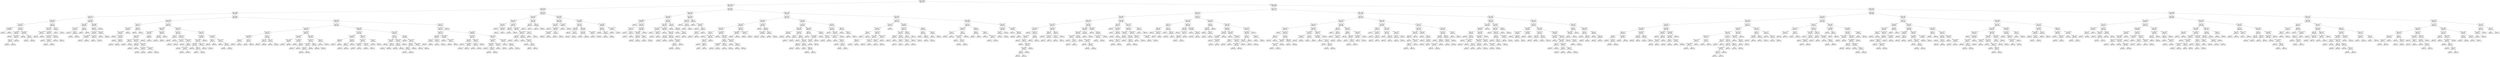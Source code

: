 digraph Tree {
node [shape=box] ;
0 [label="X[520] <= -7487.323\nmse = 15227.292\nsamples = 19937\nvalue = -7464.276"] ;
1 [label="X[520] <= -7582.752\nmse = 3112.704\nsamples = 7902\nvalue = -7603.469"] ;
0 -> 1 [labeldistance=2.5, labelangle=45, headlabel="True"] ;
2 [label="X[520] <= -7625.23\nmse = 622.408\nsamples = 5249\nvalue = -7639.312"] ;
1 -> 2 ;
3 [label="X[520] <= -7658.349\nmse = 300.038\nsamples = 4033\nvalue = -7649.807"] ;
2 -> 3 ;
4 [label="X[520] <= -7672.102\nmse = 91.963\nsamples = 1104\nvalue = -7675.72"] ;
3 -> 4 ;
5 [label="X[520] <= -7681.11\nmse = 28.498\nsamples = 710\nvalue = -7681.901"] ;
4 -> 5 ;
6 [label="X[521] <= 4864929.25\nmse = 11.111\nsamples = 442\nvalue = -7685.459"] ;
5 -> 6 ;
7 [label="X[521] <= 4864928.25\nmse = 0.829\nsamples = 126\nvalue = -7690.484"] ;
6 -> 7 ;
8 [label="mse = 0.0\nsamples = 67\nvalue = -7691.338"] ;
7 -> 8 ;
9 [label="mse = 0.0\nsamples = 59\nvalue = -7689.513"] ;
7 -> 9 ;
10 [label="X[520] <= -7683.208\nmse = 1.13\nsamples = 316\nvalue = -7683.456"] ;
6 -> 10 ;
11 [label="X[521] <= 4864930.25\nmse = 0.293\nsamples = 178\nvalue = -7684.31"] ;
10 -> 11 ;
12 [label="mse = -0.0\nsamples = 20\nvalue = -7685.723"] ;
11 -> 12 ;
13 [label="X[520] <= -7684.069\nmse = 0.045\nsamples = 158\nvalue = -7684.131"] ;
11 -> 13 ;
14 [label="X[522] <= 0.5\nmse = 0.0\nsamples = 99\nvalue = -7684.295"] ;
13 -> 14 ;
15 [label="mse = -0.0\nsamples = 20\nvalue = -7684.282"] ;
14 -> 15 ;
16 [label="mse = -0.0\nsamples = 79\nvalue = -7684.298"] ;
14 -> 16 ;
17 [label="mse = 0.0\nsamples = 59\nvalue = -7683.856"] ;
13 -> 17 ;
18 [label="X[521] <= 4864931.75\nmse = 0.054\nsamples = 138\nvalue = -7682.354"] ;
10 -> 18 ;
19 [label="mse = -0.0\nsamples = 59\nvalue = -7682.084"] ;
18 -> 19 ;
20 [label="X[524] <= 217.5\nmse = 0.0\nsamples = 79\nvalue = -7682.555"] ;
18 -> 20 ;
21 [label="mse = -0.0\nsamples = 20\nvalue = -7682.544"] ;
20 -> 21 ;
22 [label="mse = 0.0\nsamples = 59\nvalue = -7682.559"] ;
20 -> 22 ;
23 [label="X[524] <= 232.5\nmse = 1.841\nsamples = 268\nvalue = -7676.032"] ;
5 -> 23 ;
24 [label="X[520] <= -7676.017\nmse = 0.522\nsamples = 248\nvalue = -7675.701"] ;
23 -> 24 ;
25 [label="X[520] <= -7676.635\nmse = 0.0\nsamples = 89\nvalue = -7676.64"] ;
24 -> 25 ;
26 [label="mse = -0.0\nsamples = 69\nvalue = -7676.644"] ;
25 -> 26 ;
27 [label="mse = -0.0\nsamples = 20\nvalue = -7676.627"] ;
25 -> 27 ;
28 [label="X[521] <= 4864933.75\nmse = 0.044\nsamples = 159\nvalue = -7675.175"] ;
24 -> 28 ;
29 [label="X[520] <= -7675.389\nmse = 0.001\nsamples = 79\nvalue = -7675.384"] ;
28 -> 29 ;
30 [label="mse = 0.0\nsamples = 39\nvalue = -7675.407"] ;
29 -> 30 ;
31 [label="X[524] <= 223.5\nmse = 0.0\nsamples = 40\nvalue = -7675.362"] ;
29 -> 31 ;
32 [label="mse = -0.0\nsamples = 20\nvalue = -7675.352"] ;
31 -> 32 ;
33 [label="mse = 0.0\nsamples = 20\nvalue = -7675.372"] ;
31 -> 33 ;
34 [label="X[524] <= 215.5\nmse = 0.0\nsamples = 80\nvalue = -7674.968"] ;
28 -> 34 ;
35 [label="mse = -0.0\nsamples = 20\nvalue = -7674.956"] ;
34 -> 35 ;
36 [label="mse = -0.0\nsamples = 60\nvalue = -7674.972"] ;
34 -> 36 ;
37 [label="X[33] <= -92.5\nmse = 0.0\nsamples = 20\nvalue = -7680.135"] ;
23 -> 37 ;
38 [label="mse = 0.0\nsamples = 1\nvalue = -7680.135"] ;
37 -> 38 ;
39 [label="mse = 0.0\nsamples = 19\nvalue = -7680.135"] ;
37 -> 39 ;
40 [label="X[520] <= -7664.674\nmse = 13.452\nsamples = 394\nvalue = -7664.583"] ;
4 -> 40 ;
41 [label="X[520] <= -7668.292\nmse = 0.896\nsamples = 186\nvalue = -7668.348"] ;
40 -> 41 ;
42 [label="X[520] <= -7669.24\nmse = 0.0\nsamples = 98\nvalue = -7669.245"] ;
41 -> 42 ;
43 [label="mse = -0.0\nsamples = 78\nvalue = -7669.248"] ;
42 -> 43 ;
44 [label="X[383] <= 3.0\nmse = 0.0\nsamples = 20\nvalue = -7669.234"] ;
42 -> 44 ;
45 [label="mse = 0.0\nsamples = 1\nvalue = -7669.234"] ;
44 -> 45 ;
46 [label="mse = -0.0\nsamples = 19\nvalue = -7669.234"] ;
44 -> 46 ;
47 [label="X[522] <= 0.5\nmse = 0.0\nsamples = 88\nvalue = -7667.349"] ;
41 -> 47 ;
48 [label="mse = 0.0\nsamples = 20\nvalue = -7667.34"] ;
47 -> 48 ;
49 [label="mse = -0.0\nsamples = 68\nvalue = -7667.352"] ;
47 -> 49 ;
50 [label="X[521] <= 4864938.75\nmse = 0.665\nsamples = 208\nvalue = -7661.216"] ;
40 -> 50 ;
51 [label="X[524] <= 227.5\nmse = 0.022\nsamples = 149\nvalue = -7661.723"] ;
50 -> 51 ;
52 [label="X[520] <= -7661.825\nmse = 0.008\nsamples = 109\nvalue = -7661.798"] ;
51 -> 52 ;
53 [label="X[528] <= 1370963968.0\nmse = 0.003\nsamples = 29\nvalue = -7661.935"] ;
52 -> 53 ;
54 [label="mse = 0.0\nsamples = 19\nvalue = -7661.897"] ;
53 -> 54 ;
55 [label="mse = -0.0\nsamples = 10\nvalue = -7662.008"] ;
53 -> 55 ;
56 [label="X[520] <= -7661.744\nmse = 0.0\nsamples = 80\nvalue = -7661.749"] ;
52 -> 56 ;
57 [label="mse = -0.0\nsamples = 60\nvalue = -7661.753"] ;
56 -> 57 ;
58 [label="mse = -0.0\nsamples = 20\nvalue = -7661.736"] ;
56 -> 58 ;
59 [label="X[524] <= 228.5\nmse = 0.002\nsamples = 40\nvalue = -7661.516"] ;
51 -> 59 ;
60 [label="mse = 0.0\nsamples = 20\nvalue = -7661.473"] ;
59 -> 60 ;
61 [label="mse = 0.0\nsamples = 20\nvalue = -7661.558"] ;
59 -> 61 ;
62 [label="mse = 0.0\nsamples = 59\nvalue = -7659.935"] ;
50 -> 62 ;
63 [label="X[520] <= -7640.84\nmse = 29.962\nsamples = 2929\nvalue = -7640.039"] ;
3 -> 63 ;
64 [label="X[520] <= -7648.078\nmse = 18.559\nsamples = 1194\nvalue = -7645.023"] ;
63 -> 64 ;
65 [label="X[520] <= -7651.754\nmse = 11.44\nsamples = 215\nvalue = -7652.79"] ;
64 -> 65 ;
66 [label="X[520] <= -7654.915\nmse = 0.981\nsamples = 100\nvalue = -7656.3"] ;
65 -> 66 ;
67 [label="X[520] <= -7656.699\nmse = 0.012\nsamples = 90\nvalue = -7656.628"] ;
66 -> 67 ;
68 [label="mse = -0.0\nsamples = 30\nvalue = -7656.763"] ;
67 -> 68 ;
69 [label="X[520] <= -7656.597\nmse = 0.004\nsamples = 60\nvalue = -7656.561"] ;
67 -> 69 ;
70 [label="mse = 0.0\nsamples = 20\nvalue = -7656.636"] ;
69 -> 70 ;
71 [label="X[52] <= 13.0\nmse = 0.001\nsamples = 40\nvalue = -7656.523"] ;
69 -> 71 ;
72 [label="mse = 0.0\nsamples = 20\nvalue = -7656.559"] ;
71 -> 72 ;
73 [label="mse = 0.0\nsamples = 20\nvalue = -7656.488"] ;
71 -> 73 ;
74 [label="mse = -0.0\nsamples = 10\nvalue = -7653.343"] ;
66 -> 74 ;
75 [label="X[524] <= 232.0\nmse = 0.516\nsamples = 115\nvalue = -7649.739"] ;
65 -> 75 ;
76 [label="mse = -0.0\nsamples = 30\nvalue = -7648.53"] ;
75 -> 76 ;
77 [label="mse = -0.0\nsamples = 85\nvalue = -7650.166"] ;
75 -> 77 ;
78 [label="X[520] <= -7644.49\nmse = 3.961\nsamples = 979\nvalue = -7643.317"] ;
64 -> 78 ;
79 [label="X[520] <= -7645.648\nmse = 0.615\nsamples = 255\nvalue = -7646.25"] ;
78 -> 79 ;
80 [label="X[521] <= 4864938.5\nmse = 0.211\nsamples = 196\nvalue = -7646.619"] ;
79 -> 80 ;
81 [label="X[520] <= -7646.6\nmse = 0.046\nsamples = 157\nvalue = -7646.415"] ;
80 -> 81 ;
82 [label="X[155] <= -73.0\nmse = 0.0\nsamples = 36\nvalue = -7646.792"] ;
81 -> 82 ;
83 [label="mse = 0.0\nsamples = 16\nvalue = -7646.776"] ;
82 -> 83 ;
84 [label="mse = -0.0\nsamples = 20\nvalue = -7646.806"] ;
82 -> 84 ;
85 [label="X[520] <= -7646.323\nmse = 0.005\nsamples = 121\nvalue = -7646.302"] ;
81 -> 85 ;
86 [label="X[252] <= -62.5\nmse = 0.002\nsamples = 43\nvalue = -7646.379"] ;
85 -> 86 ;
87 [label="mse = 0.0\nsamples = 23\nvalue = -7646.339"] ;
86 -> 87 ;
88 [label="mse = -0.0\nsamples = 20\nvalue = -7646.424"] ;
86 -> 88 ;
89 [label="X[520] <= -7646.265\nmse = 0.002\nsamples = 78\nvalue = -7646.26"] ;
85 -> 89 ;
90 [label="X[520] <= -7646.297\nmse = 0.0\nsamples = 38\nvalue = -7646.297"] ;
89 -> 90 ;
91 [label="mse = -0.0\nsamples = 19\nvalue = -7646.308"] ;
90 -> 91 ;
92 [label="mse = -0.0\nsamples = 19\nvalue = -7646.286"] ;
90 -> 92 ;
93 [label="X[520] <= -7646.226\nmse = 0.0\nsamples = 40\nvalue = -7646.226"] ;
89 -> 93 ;
94 [label="mse = -0.0\nsamples = 20\nvalue = -7646.245"] ;
93 -> 94 ;
95 [label="mse = 0.0\nsamples = 20\nvalue = -7646.206"] ;
93 -> 95 ;
96 [label="X[48] <= 19.0\nmse = 0.032\nsamples = 39\nvalue = -7647.441"] ;
80 -> 96 ;
97 [label="mse = 0.0\nsamples = 20\nvalue = -7647.266"] ;
96 -> 97 ;
98 [label="mse = 0.0\nsamples = 19\nvalue = -7647.626"] ;
96 -> 98 ;
99 [label="X[520] <= -7644.994\nmse = 0.004\nsamples = 59\nvalue = -7645.025"] ;
79 -> 99 ;
100 [label="X[25] <= -63.5\nmse = 0.001\nsamples = 39\nvalue = -7645.066"] ;
99 -> 100 ;
101 [label="mse = 0.0\nsamples = 20\nvalue = -7645.089"] ;
100 -> 101 ;
102 [label="mse = 0.0\nsamples = 19\nvalue = -7645.042"] ;
100 -> 102 ;
103 [label="mse = 0.0\nsamples = 20\nvalue = -7644.945"] ;
99 -> 103 ;
104 [label="X[520] <= -7642.769\nmse = 1.042\nsamples = 724\nvalue = -7642.284"] ;
78 -> 104 ;
105 [label="X[520] <= -7643.711\nmse = 0.139\nsamples = 254\nvalue = -7643.546"] ;
104 -> 105 ;
106 [label="X[522] <= 0.5\nmse = 0.0\nsamples = 90\nvalue = -7644.026"] ;
105 -> 106 ;
107 [label="mse = 0.0\nsamples = 20\nvalue = -7643.994"] ;
106 -> 107 ;
108 [label="mse = 0.0\nsamples = 70\nvalue = -7644.035"] ;
106 -> 108 ;
109 [label="X[520] <= -7643.293\nmse = 0.021\nsamples = 164\nvalue = -7643.283"] ;
105 -> 109 ;
110 [label="X[520] <= -7643.407\nmse = 0.0\nsamples = 85\nvalue = -7643.418"] ;
109 -> 110 ;
111 [label="mse = 0.0\nsamples = 65\nvalue = -7643.428"] ;
110 -> 111 ;
112 [label="mse = 0.0\nsamples = 20\nvalue = -7643.385"] ;
110 -> 112 ;
113 [label="X[520] <= -7643.17\nmse = 0.002\nsamples = 79\nvalue = -7643.138"] ;
109 -> 113 ;
114 [label="mse = 0.0\nsamples = 20\nvalue = -7643.201"] ;
113 -> 114 ;
115 [label="X[522] <= 1.5\nmse = 0.0\nsamples = 59\nvalue = -7643.117"] ;
113 -> 115 ;
116 [label="mse = -0.0\nsamples = 19\nvalue = -7643.092"] ;
115 -> 116 ;
117 [label="X[520] <= -7643.128\nmse = 0.0\nsamples = 40\nvalue = -7643.128"] ;
115 -> 117 ;
118 [label="mse = -0.0\nsamples = 20\nvalue = -7643.139"] ;
117 -> 118 ;
119 [label="mse = 0.0\nsamples = 20\nvalue = -7643.118"] ;
117 -> 119 ;
120 [label="X[520] <= -7641.451\nmse = 0.202\nsamples = 470\nvalue = -7641.601"] ;
104 -> 120 ;
121 [label="X[521] <= 4865015.75\nmse = 0.093\nsamples = 290\nvalue = -7641.89"] ;
120 -> 121 ;
122 [label="X[520] <= -7641.698\nmse = 0.018\nsamples = 231\nvalue = -7641.748"] ;
121 -> 122 ;
123 [label="X[524] <= 164.5\nmse = 0.002\nsamples = 144\nvalue = -7641.847"] ;
122 -> 123 ;
124 [label="mse = -0.0\nsamples = 66\nvalue = -7641.899"] ;
123 -> 124 ;
125 [label="X[522] <= 0.5\nmse = 0.0\nsamples = 78\nvalue = -7641.803"] ;
123 -> 125 ;
126 [label="mse = -0.0\nsamples = 19\nvalue = -7641.772"] ;
125 -> 126 ;
127 [label="mse = -0.0\nsamples = 59\nvalue = -7641.812"] ;
125 -> 127 ;
128 [label="X[520] <= -7641.599\nmse = 0.0\nsamples = 87\nvalue = -7641.585"] ;
122 -> 128 ;
129 [label="mse = -0.0\nsamples = 20\nvalue = -7641.625"] ;
128 -> 129 ;
130 [label="mse = 0.0\nsamples = 67\nvalue = -7641.573"] ;
128 -> 130 ;
131 [label="mse = -0.0\nsamples = 59\nvalue = -7642.446"] ;
121 -> 131 ;
132 [label="X[521] <= 4864964.0\nmse = 0.027\nsamples = 180\nvalue = -7641.136"] ;
120 -> 132 ;
133 [label="X[524] <= 217.5\nmse = 0.0\nsamples = 80\nvalue = -7641.319"] ;
132 -> 133 ;
134 [label="mse = -0.0\nsamples = 60\nvalue = -7641.33"] ;
133 -> 134 ;
135 [label="mse = -0.0\nsamples = 20\nvalue = -7641.286"] ;
133 -> 135 ;
136 [label="X[520] <= -7641.005\nmse = 0.0\nsamples = 100\nvalue = -7640.99"] ;
132 -> 136 ;
137 [label="mse = 0.0\nsamples = 20\nvalue = -7641.03"] ;
136 -> 137 ;
138 [label="X[522] <= 0.5\nmse = 0.0\nsamples = 80\nvalue = -7640.979"] ;
136 -> 138 ;
139 [label="mse = 0.0\nsamples = 20\nvalue = -7640.976"] ;
138 -> 139 ;
140 [label="mse = -0.0\nsamples = 60\nvalue = -7640.981"] ;
138 -> 140 ;
141 [label="X[520] <= -7635.566\nmse = 8.959\nsamples = 1735\nvalue = -7636.61"] ;
63 -> 141 ;
142 [label="X[520] <= -7638.172\nmse = 1.864\nsamples = 1196\nvalue = -7638.308"] ;
141 -> 142 ;
143 [label="X[520] <= -7639.533\nmse = 0.46\nsamples = 644\nvalue = -7639.424"] ;
142 -> 143 ;
144 [label="X[520] <= -7640.002\nmse = 0.182\nsamples = 267\nvalue = -7640.083"] ;
143 -> 144 ;
145 [label="X[521] <= 4864961.25\nmse = 0.039\nsamples = 128\nvalue = -7640.503"] ;
144 -> 145 ;
146 [label="X[522] <= 0.5\nmse = 0.0\nsamples = 69\nvalue = -7640.686"] ;
145 -> 146 ;
147 [label="mse = 0.0\nsamples = 20\nvalue = -7640.704"] ;
146 -> 147 ;
148 [label="mse = -0.0\nsamples = 49\nvalue = -7640.679"] ;
146 -> 148 ;
149 [label="X[279] <= -91.5\nmse = 0.0\nsamples = 59\nvalue = -7640.29"] ;
145 -> 149 ;
150 [label="mse = 0.0\nsamples = 1\nvalue = -7640.29"] ;
149 -> 150 ;
151 [label="mse = 0.0\nsamples = 58\nvalue = -7640.29"] ;
149 -> 151 ;
152 [label="X[524] <= 217.5\nmse = 0.0\nsamples = 139\nvalue = -7639.695"] ;
144 -> 152 ;
153 [label="X[524] <= 166.5\nmse = 0.0\nsamples = 119\nvalue = -7639.703"] ;
152 -> 153 ;
154 [label="mse = -0.0\nsamples = 59\nvalue = -7639.715"] ;
153 -> 154 ;
155 [label="mse = 0.0\nsamples = 60\nvalue = -7639.691"] ;
153 -> 155 ;
156 [label="X[155] <= -91.5\nmse = 0.0\nsamples = 20\nvalue = -7639.65"] ;
152 -> 156 ;
157 [label="mse = 0.0\nsamples = 2\nvalue = -7639.65"] ;
156 -> 157 ;
158 [label="mse = 0.0\nsamples = 18\nvalue = -7639.65"] ;
156 -> 158 ;
159 [label="X[520] <= -7638.966\nmse = 0.131\nsamples = 377\nvalue = -7638.957"] ;
143 -> 159 ;
160 [label="X[520] <= -7639.265\nmse = 0.012\nsamples = 184\nvalue = -7639.269"] ;
159 -> 160 ;
161 [label="X[520] <= -7639.384\nmse = 0.001\nsamples = 96\nvalue = -7639.37"] ;
160 -> 161 ;
162 [label="mse = 0.0\nsamples = 29\nvalue = -7639.417"] ;
161 -> 162 ;
163 [label="mse = -0.0\nsamples = 67\nvalue = -7639.35"] ;
161 -> 163 ;
164 [label="X[521] <= 4864913.25\nmse = 0.001\nsamples = 88\nvalue = -7639.158"] ;
160 -> 164 ;
165 [label="mse = 0.0\nsamples = 58\nvalue = -7639.18"] ;
164 -> 165 ;
166 [label="X[74] <= 23.5\nmse = 0.001\nsamples = 30\nvalue = -7639.117"] ;
164 -> 166 ;
167 [label="mse = 0.0\nsamples = 10\nvalue = -7639.078"] ;
166 -> 167 ;
168 [label="mse = 0.0\nsamples = 20\nvalue = -7639.136"] ;
166 -> 168 ;
169 [label="X[520] <= -7638.542\nmse = 0.063\nsamples = 193\nvalue = -7638.659"] ;
159 -> 169 ;
170 [label="X[520] <= -7638.823\nmse = 0.0\nsamples = 135\nvalue = -7638.823"] ;
169 -> 170 ;
171 [label="X[520] <= -7638.837\nmse = 0.0\nsamples = 57\nvalue = -7638.842"] ;
170 -> 171 ;
172 [label="X[524] <= 123.0\nmse = 0.0\nsamples = 37\nvalue = -7638.849"] ;
171 -> 172 ;
173 [label="mse = -0.0\nsamples = 18\nvalue = -7638.854"] ;
172 -> 173 ;
174 [label="mse = -0.0\nsamples = 19\nvalue = -7638.843"] ;
172 -> 174 ;
175 [label="mse = 0.0\nsamples = 20\nvalue = -7638.831"] ;
171 -> 175 ;
176 [label="X[28] <= 34.5\nmse = 0.0\nsamples = 78\nvalue = -7638.81"] ;
170 -> 176 ;
177 [label="mse = 0.0\nsamples = 58\nvalue = -7638.808"] ;
176 -> 177 ;
178 [label="mse = -0.0\nsamples = 20\nvalue = -7638.814"] ;
176 -> 178 ;
179 [label="X[29] <= -65.5\nmse = 0.0\nsamples = 58\nvalue = -7638.276"] ;
169 -> 179 ;
180 [label="mse = 0.0\nsamples = 19\nvalue = -7638.276"] ;
179 -> 180 ;
181 [label="mse = 0.0\nsamples = 39\nvalue = -7638.276"] ;
179 -> 181 ;
182 [label="X[520] <= -7636.82\nmse = 0.356\nsamples = 552\nvalue = -7637.006"] ;
142 -> 182 ;
183 [label="X[520] <= -7637.407\nmse = 0.126\nsamples = 336\nvalue = -7637.399"] ;
182 -> 183 ;
184 [label="X[521] <= 4864954.0\nmse = 0.037\nsamples = 149\nvalue = -7637.759"] ;
183 -> 184 ;
185 [label="X[522] <= 0.5\nmse = 0.006\nsamples = 79\nvalue = -7637.6"] ;
184 -> 185 ;
186 [label="mse = 0.0\nsamples = 20\nvalue = -7637.729"] ;
185 -> 186 ;
187 [label="mse = 0.0\nsamples = 59\nvalue = -7637.556"] ;
185 -> 187 ;
188 [label="X[524] <= 131.0\nmse = 0.013\nsamples = 70\nvalue = -7637.938"] ;
184 -> 188 ;
189 [label="X[522] <= 2.5\nmse = 0.0\nsamples = 40\nvalue = -7637.841"] ;
188 -> 189 ;
190 [label="mse = 0.0\nsamples = 20\nvalue = -7637.843"] ;
189 -> 190 ;
191 [label="mse = 0.0\nsamples = 20\nvalue = -7637.839"] ;
189 -> 191 ;
192 [label="mse = -0.0\nsamples = 30\nvalue = -7638.068"] ;
188 -> 192 ;
193 [label="X[520] <= -7637.089\nmse = 0.011\nsamples = 187\nvalue = -7637.112"] ;
183 -> 193 ;
194 [label="X[520] <= -7637.202\nmse = 0.001\nsamples = 108\nvalue = -7637.201"] ;
193 -> 194 ;
195 [label="X[521] <= 4864972.0\nmse = 0.0\nsamples = 39\nvalue = -7637.242"] ;
194 -> 195 ;
196 [label="mse = 0.0\nsamples = 20\nvalue = -7637.257"] ;
195 -> 196 ;
197 [label="mse = -0.0\nsamples = 19\nvalue = -7637.226"] ;
195 -> 197 ;
198 [label="X[520] <= -7637.177\nmse = 0.0\nsamples = 69\nvalue = -7637.178"] ;
194 -> 198 ;
199 [label="mse = -0.0\nsamples = 59\nvalue = -7637.178"] ;
198 -> 199 ;
200 [label="mse = 0.0\nsamples = 10\nvalue = -7637.176"] ;
198 -> 200 ;
201 [label="X[524] <= 217.5\nmse = 0.0\nsamples = 79\nvalue = -7636.992"] ;
193 -> 201 ;
202 [label="mse = -0.0\nsamples = 59\nvalue = -7637.002"] ;
201 -> 202 ;
203 [label="mse = -0.0\nsamples = 20\nvalue = -7636.96"] ;
201 -> 203 ;
204 [label="X[520] <= -7636.482\nmse = 0.101\nsamples = 216\nvalue = -7636.395"] ;
182 -> 204 ;
205 [label="X[524] <= 122.0\nmse = 0.0\nsamples = 118\nvalue = -7636.651"] ;
204 -> 205 ;
206 [label="X[520] <= -7636.674\nmse = 0.0\nsamples = 59\nvalue = -7636.671"] ;
205 -> 206 ;
207 [label="mse = -0.0\nsamples = 19\nvalue = -7636.679"] ;
206 -> 207 ;
208 [label="X[524] <= 118.0\nmse = 0.0\nsamples = 40\nvalue = -7636.667"] ;
206 -> 208 ;
209 [label="mse = 0.0\nsamples = 20\nvalue = -7636.666"] ;
208 -> 209 ;
210 [label="mse = -0.0\nsamples = 20\nvalue = -7636.668"] ;
208 -> 210 ;
211 [label="X[520] <= -7636.628\nmse = 0.0\nsamples = 59\nvalue = -7636.631"] ;
205 -> 211 ;
212 [label="X[160] <= 18.0\nmse = 0.0\nsamples = 39\nvalue = -7636.636"] ;
211 -> 212 ;
213 [label="mse = -0.0\nsamples = 19\nvalue = -7636.633"] ;
212 -> 213 ;
214 [label="mse = -0.0\nsamples = 20\nvalue = -7636.638"] ;
212 -> 214 ;
215 [label="mse = -0.0\nsamples = 20\nvalue = -7636.623"] ;
211 -> 215 ;
216 [label="X[48] <= 16.0\nmse = 0.049\nsamples = 98\nvalue = -7636.087"] ;
204 -> 216 ;
217 [label="mse = -0.0\nsamples = 19\nvalue = -7635.68"] ;
216 -> 217 ;
218 [label="X[520] <= -7636.145\nmse = 0.012\nsamples = 79\nvalue = -7636.185"] ;
216 -> 218 ;
219 [label="X[155] <= 16.5\nmse = 0.002\nsamples = 40\nvalue = -7636.286"] ;
218 -> 219 ;
220 [label="X[525] <= 1.5\nmse = 0.0\nsamples = 30\nvalue = -7636.313"] ;
219 -> 220 ;
221 [label="mse = -0.0\nsamples = 10\nvalue = -7636.342"] ;
220 -> 221 ;
222 [label="mse = 0.0\nsamples = 20\nvalue = -7636.298"] ;
220 -> 222 ;
223 [label="mse = -0.0\nsamples = 10\nvalue = -7636.206"] ;
219 -> 223 ;
224 [label="X[520] <= -7636.082\nmse = 0.0\nsamples = 39\nvalue = -7636.082"] ;
218 -> 224 ;
225 [label="mse = 0.0\nsamples = 19\nvalue = -7636.084"] ;
224 -> 225 ;
226 [label="mse = -0.0\nsamples = 20\nvalue = -7636.08"] ;
224 -> 226 ;
227 [label="X[520] <= -7629.975\nmse = 4.111\nsamples = 539\nvalue = -7632.842"] ;
141 -> 227 ;
228 [label="X[520] <= -7633.599\nmse = 1.39\nsamples = 477\nvalue = -7633.454"] ;
227 -> 228 ;
229 [label="X[520] <= -7634.717\nmse = 0.173\nsamples = 184\nvalue = -7634.781"] ;
228 -> 229 ;
230 [label="X[524] <= 128.5\nmse = 0.025\nsamples = 97\nvalue = -7635.127"] ;
229 -> 230 ;
231 [label="X[525] <= 1.5\nmse = 0.001\nsamples = 67\nvalue = -7635.026"] ;
230 -> 231 ;
232 [label="mse = 0.0\nsamples = 9\nvalue = -7634.934"] ;
231 -> 232 ;
233 [label="mse = 0.0\nsamples = 58\nvalue = -7635.041"] ;
231 -> 233 ;
234 [label="X[524] <= 129.5\nmse = 0.005\nsamples = 30\nvalue = -7635.35"] ;
230 -> 234 ;
235 [label="mse = 0.0\nsamples = 10\nvalue = -7635.453"] ;
234 -> 235 ;
236 [label="mse = 0.0\nsamples = 20\nvalue = -7635.299"] ;
234 -> 236 ;
237 [label="X[528] <= 1369909440.0\nmse = 0.058\nsamples = 87\nvalue = -7634.396"] ;
229 -> 237 ;
238 [label="mse = -0.0\nsamples = 10\nvalue = -7633.729"] ;
237 -> 238 ;
239 [label="X[521] <= 4864984.25\nmse = 0.0\nsamples = 77\nvalue = -7634.483"] ;
237 -> 239 ;
240 [label="mse = -0.0\nsamples = 57\nvalue = -7634.477"] ;
239 -> 240 ;
241 [label="mse = -0.0\nsamples = 20\nvalue = -7634.5"] ;
239 -> 241 ;
242 [label="X[521] <= 4864976.5\nmse = 0.354\nsamples = 293\nvalue = -7632.621"] ;
228 -> 242 ;
243 [label="X[520] <= -7633.265\nmse = 0.018\nsamples = 127\nvalue = -7633.28"] ;
242 -> 243 ;
244 [label="X[522] <= 2.5\nmse = 0.004\nsamples = 67\nvalue = -7633.386"] ;
243 -> 244 ;
245 [label="mse = 0.0\nsamples = 18\nvalue = -7633.293"] ;
244 -> 245 ;
246 [label="X[521] <= 4864967.75\nmse = 0.002\nsamples = 49\nvalue = -7633.42"] ;
244 -> 246 ;
247 [label="mse = 0.0\nsamples = 20\nvalue = -7633.469"] ;
246 -> 247 ;
248 [label="mse = -0.0\nsamples = 29\nvalue = -7633.387"] ;
246 -> 248 ;
249 [label="X[520] <= -7633.124\nmse = 0.007\nsamples = 60\nvalue = -7633.161"] ;
243 -> 249 ;
250 [label="X[524] <= 130.0\nmse = 0.0\nsamples = 40\nvalue = -7633.221"] ;
249 -> 250 ;
251 [label="mse = 0.0\nsamples = 20\nvalue = -7633.206"] ;
250 -> 251 ;
252 [label="mse = -0.0\nsamples = 20\nvalue = -7633.237"] ;
250 -> 252 ;
253 [label="mse = 0.0\nsamples = 20\nvalue = -7633.041"] ;
249 -> 253 ;
254 [label="X[520] <= -7632.089\nmse = 0.025\nsamples = 166\nvalue = -7632.117"] ;
242 -> 254 ;
255 [label="X[520] <= -7632.196\nmse = 0.005\nsamples = 111\nvalue = -7632.214"] ;
254 -> 255 ;
256 [label="X[520] <= -7632.318\nmse = 0.002\nsamples = 60\nvalue = -7632.269"] ;
255 -> 256 ;
257 [label="mse = 0.0\nsamples = 10\nvalue = -7632.378"] ;
256 -> 257 ;
258 [label="X[524] <= 136.0\nmse = 0.0\nsamples = 50\nvalue = -7632.247"] ;
256 -> 258 ;
259 [label="mse = 0.0\nsamples = 30\nvalue = -7632.239"] ;
258 -> 259 ;
260 [label="mse = 0.0\nsamples = 20\nvalue = -7632.259"] ;
258 -> 260 ;
261 [label="X[520] <= -7632.148\nmse = 0.0\nsamples = 51\nvalue = -7632.149"] ;
255 -> 261 ;
262 [label="mse = 0.0\nsamples = 30\nvalue = -7632.153"] ;
261 -> 262 ;
263 [label="mse = -0.0\nsamples = 21\nvalue = -7632.144"] ;
261 -> 263 ;
264 [label="X[520] <= -7631.964\nmse = 0.008\nsamples = 55\nvalue = -7631.922"] ;
254 -> 264 ;
265 [label="mse = -0.0\nsamples = 20\nvalue = -7632.034"] ;
264 -> 265 ;
266 [label="X[522] <= 2.5\nmse = 0.002\nsamples = 35\nvalue = -7631.859"] ;
264 -> 266 ;
267 [label="mse = -0.0\nsamples = 16\nvalue = -7631.815"] ;
266 -> 267 ;
268 [label="mse = -0.0\nsamples = 19\nvalue = -7631.895"] ;
266 -> 268 ;
269 [label="mse = -0.0\nsamples = 62\nvalue = -7628.135"] ;
227 -> 269 ;
270 [label="X[520] <= -7606.333\nmse = 114.641\nsamples = 1216\nvalue = -7604.503"] ;
2 -> 270 ;
271 [label="X[520] <= -7613.328\nmse = 19.387\nsamples = 528\nvalue = -7615.19"] ;
270 -> 271 ;
272 [label="X[520] <= -7620.319\nmse = 4.778\nsamples = 328\nvalue = -7618.296"] ;
271 -> 272 ;
273 [label="X[520] <= -7622.19\nmse = 0.023\nsamples = 70\nvalue = -7622.106"] ;
272 -> 273 ;
274 [label="mse = -0.0\nsamples = 20\nvalue = -7622.326"] ;
273 -> 274 ;
275 [label="X[520] <= -7621.965\nmse = 0.005\nsamples = 50\nvalue = -7622.019"] ;
273 -> 275 ;
276 [label="mse = 0.0\nsamples = 40\nvalue = -7622.055"] ;
275 -> 276 ;
277 [label="mse = 0.0\nsamples = 10\nvalue = -7621.875"] ;
275 -> 277 ;
278 [label="X[521] <= 4864975.75\nmse = 1.06\nsamples = 258\nvalue = -7617.262"] ;
272 -> 278 ;
279 [label="X[522] <= 0.5\nmse = 0.006\nsamples = 79\nvalue = -7618.719"] ;
278 -> 279 ;
280 [label="mse = 0.0\nsamples = 20\nvalue = -7618.587"] ;
279 -> 280 ;
281 [label="mse = 0.0\nsamples = 59\nvalue = -7618.763"] ;
279 -> 281 ;
282 [label="X[521] <= 4864981.25\nmse = 0.177\nsamples = 179\nvalue = -7616.62"] ;
278 -> 282 ;
283 [label="X[520] <= -7616.818\nmse = 0.03\nsamples = 159\nvalue = -7616.757"] ;
282 -> 283 ;
284 [label="X[522] <= 2.5\nmse = 0.008\nsamples = 40\nvalue = -7617.035"] ;
283 -> 284 ;
285 [label="mse = 0.0\nsamples = 20\nvalue = -7616.946"] ;
284 -> 285 ;
286 [label="mse = 0.0\nsamples = 20\nvalue = -7617.125"] ;
284 -> 286 ;
287 [label="X[522] <= 0.5\nmse = 0.002\nsamples = 119\nvalue = -7616.663"] ;
283 -> 287 ;
288 [label="mse = 0.0\nsamples = 20\nvalue = -7616.556"] ;
287 -> 288 ;
289 [label="X[524] <= 108.0\nmse = 0.0\nsamples = 99\nvalue = -7616.685"] ;
287 -> 289 ;
290 [label="mse = -0.0\nsamples = 79\nvalue = -7616.689"] ;
289 -> 290 ;
291 [label="X[43] <= 6.5\nmse = 0.0\nsamples = 20\nvalue = -7616.67"] ;
289 -> 291 ;
292 [label="mse = 0.0\nsamples = 2\nvalue = -7616.67"] ;
291 -> 292 ;
293 [label="mse = -0.0\nsamples = 18\nvalue = -7616.67"] ;
291 -> 293 ;
294 [label="X[75] <= -73.5\nmse = 0.0\nsamples = 20\nvalue = -7615.528"] ;
282 -> 294 ;
295 [label="mse = 0.0\nsamples = 7\nvalue = -7615.528"] ;
294 -> 295 ;
296 [label="mse = 0.0\nsamples = 13\nvalue = -7615.528"] ;
294 -> 296 ;
297 [label="X[520] <= -7610.154\nmse = 1.585\nsamples = 200\nvalue = -7610.097"] ;
271 -> 297 ;
298 [label="X[522] <= 0.5\nmse = 0.001\nsamples = 112\nvalue = -7611.102"] ;
297 -> 298 ;
299 [label="mse = 0.0\nsamples = 42\nvalue = -7611.056"] ;
298 -> 299 ;
300 [label="mse = -0.0\nsamples = 70\nvalue = -7611.129"] ;
298 -> 300 ;
301 [label="X[522] <= 0.5\nmse = 0.679\nsamples = 88\nvalue = -7608.818"] ;
297 -> 301 ;
302 [label="mse = 0.0\nsamples = 19\nvalue = -7607.248"] ;
301 -> 302 ;
303 [label="mse = 0.0\nsamples = 69\nvalue = -7609.25"] ;
301 -> 303 ;
304 [label="X[520] <= -7599.133\nmse = 32.817\nsamples = 688\nvalue = -7596.301"] ;
270 -> 304 ;
305 [label="X[520] <= -7602.625\nmse = 1.194\nsamples = 242\nvalue = -7602.985"] ;
304 -> 305 ;
306 [label="X[520] <= -7604.719\nmse = 0.402\nsamples = 153\nvalue = -7603.718"] ;
305 -> 306 ;
307 [label="mse = -0.0\nsamples = 16\nvalue = -7605.419"] ;
306 -> 307 ;
308 [label="X[521] <= 4864981.25\nmse = 0.072\nsamples = 137\nvalue = -7603.52"] ;
306 -> 308 ;
309 [label="X[520] <= -7603.791\nmse = 0.033\nsamples = 98\nvalue = -7603.657"] ;
308 -> 309 ;
310 [label="mse = -0.0\nsamples = 20\nvalue = -7604.018"] ;
309 -> 310 ;
311 [label="mse = -0.0\nsamples = 78\nvalue = -7603.565"] ;
309 -> 311 ;
312 [label="X[522] <= 2.0\nmse = 0.0\nsamples = 39\nvalue = -7603.173"] ;
308 -> 312 ;
313 [label="mse = -0.0\nsamples = 19\nvalue = -7603.192"] ;
312 -> 313 ;
314 [label="mse = -0.0\nsamples = 20\nvalue = -7603.155"] ;
312 -> 314 ;
315 [label="X[521] <= 4864981.25\nmse = 0.04\nsamples = 89\nvalue = -7601.724"] ;
305 -> 315 ;
316 [label="mse = 0.0\nsamples = 69\nvalue = -7601.616"] ;
315 -> 316 ;
317 [label="mse = -0.0\nsamples = 20\nvalue = -7602.096"] ;
315 -> 317 ;
318 [label="X[521] <= 4864985.0\nmse = 12.586\nsamples = 446\nvalue = -7592.675"] ;
304 -> 318 ;
319 [label="X[520] <= -7595.47\nmse = 1.679\nsamples = 293\nvalue = -7595.088"] ;
318 -> 319 ;
320 [label="X[524] <= 109.5\nmse = 0.049\nsamples = 127\nvalue = -7596.403"] ;
319 -> 320 ;
321 [label="mse = -0.0\nsamples = 70\nvalue = -7596.203"] ;
320 -> 321 ;
322 [label="X[35] <= -73.0\nmse = 0.0\nsamples = 57\nvalue = -7596.649"] ;
320 -> 322 ;
323 [label="mse = -0.0\nsamples = 5\nvalue = -7596.649"] ;
322 -> 323 ;
324 [label="mse = -0.0\nsamples = 52\nvalue = -7596.649"] ;
322 -> 324 ;
325 [label="X[524] <= 113.5\nmse = 0.591\nsamples = 166\nvalue = -7594.082"] ;
319 -> 325 ;
326 [label="X[520] <= -7594.5\nmse = 0.056\nsamples = 128\nvalue = -7594.486"] ;
325 -> 326 ;
327 [label="mse = 0.0\nsamples = 60\nvalue = -7594.737"] ;
326 -> 327 ;
328 [label="mse = -0.0\nsamples = 68\nvalue = -7594.264"] ;
326 -> 328 ;
329 [label="X[521] <= 4864983.5\nmse = 0.0\nsamples = 38\nvalue = -7592.724"] ;
325 -> 329 ;
330 [label="mse = 0.0\nsamples = 13\nvalue = -7592.733"] ;
329 -> 330 ;
331 [label="mse = -0.0\nsamples = 25\nvalue = -7592.719"] ;
329 -> 331 ;
332 [label="X[521] <= 4864985.75\nmse = 0.956\nsamples = 153\nvalue = -7588.053"] ;
318 -> 332 ;
333 [label="X[524] <= 114.0\nmse = 0.001\nsamples = 75\nvalue = -7589.049"] ;
332 -> 333 ;
334 [label="mse = 0.0\nsamples = 59\nvalue = -7589.062"] ;
333 -> 334 ;
335 [label="X[161] <= -86.5\nmse = 0.0\nsamples = 16\nvalue = -7589.001"] ;
333 -> 335 ;
336 [label="mse = -0.0\nsamples = 10\nvalue = -7589.001"] ;
335 -> 336 ;
337 [label="mse = 0.0\nsamples = 6\nvalue = -7589.001"] ;
335 -> 337 ;
338 [label="X[528] <= 1369919872.0\nmse = 0.0\nsamples = 78\nvalue = -7587.094"] ;
332 -> 338 ;
339 [label="mse = 0.0\nsamples = 10\nvalue = -7587.041"] ;
338 -> 339 ;
340 [label="mse = 0.0\nsamples = 68\nvalue = -7587.102"] ;
338 -> 340 ;
341 [label="X[520] <= -7538.377\nmse = 469.134\nsamples = 2653\nvalue = -7532.554"] ;
1 -> 341 ;
342 [label="X[520] <= -7552.224\nmse = 115.349\nsamples = 876\nvalue = -7558.043"] ;
341 -> 342 ;
343 [label="X[520] <= -7566.125\nmse = 39.024\nsamples = 615\nvalue = -7564.02"] ;
342 -> 343 ;
344 [label="X[521] <= 4864870.5\nmse = 9.956\nsamples = 242\nvalue = -7570.952"] ;
343 -> 344 ;
345 [label="mse = -0.0\nsamples = 30\nvalue = -7578.462"] ;
344 -> 345 ;
346 [label="X[520] <= -7570.005\nmse = 2.253\nsamples = 212\nvalue = -7569.889"] ;
344 -> 346 ;
347 [label="X[520] <= -7571.573\nmse = 0.191\nsamples = 103\nvalue = -7571.372"] ;
346 -> 347 ;
348 [label="mse = 0.0\nsamples = 30\nvalue = -7572.053"] ;
347 -> 348 ;
349 [label="X[172] <= 5.5\nmse = 0.0\nsamples = 73\nvalue = -7571.092"] ;
347 -> 349 ;
350 [label="mse = 0.0\nsamples = 3\nvalue = -7571.071"] ;
349 -> 350 ;
351 [label="mse = 0.0\nsamples = 70\nvalue = -7571.093"] ;
349 -> 351 ;
352 [label="X[520] <= -7568.388\nmse = 0.158\nsamples = 109\nvalue = -7568.487"] ;
346 -> 352 ;
353 [label="X[520] <= -7568.792\nmse = 0.008\nsamples = 60\nvalue = -7568.841"] ;
352 -> 353 ;
354 [label="X[129] <= -65.5\nmse = 0.002\nsamples = 40\nvalue = -7568.9"] ;
353 -> 354 ;
355 [label="mse = 0.0\nsamples = 20\nvalue = -7568.861"] ;
354 -> 355 ;
356 [label="mse = -0.0\nsamples = 20\nvalue = -7568.939"] ;
354 -> 356 ;
357 [label="X[181] <= -76.5\nmse = 0.0\nsamples = 20\nvalue = -7568.723"] ;
353 -> 357 ;
358 [label="mse = 0.0\nsamples = 2\nvalue = -7568.723"] ;
357 -> 358 ;
359 [label="mse = 0.0\nsamples = 18\nvalue = -7568.723"] ;
357 -> 359 ;
360 [label="mse = 0.0\nsamples = 49\nvalue = -7568.054"] ;
352 -> 360 ;
361 [label="X[520] <= -7557.34\nmse = 6.491\nsamples = 373\nvalue = -7559.523"] ;
343 -> 361 ;
362 [label="X[520] <= -7561.282\nmse = 1.983\nsamples = 297\nvalue = -7560.644"] ;
361 -> 362 ;
363 [label="X[520] <= -7563.194\nmse = 0.707\nsamples = 88\nvalue = -7562.646"] ;
362 -> 363 ;
364 [label="mse = 0.0\nsamples = 20\nvalue = -7564.196"] ;
363 -> 364 ;
365 [label="X[520] <= -7562.189\nmse = 0.0\nsamples = 68\nvalue = -7562.19"] ;
363 -> 365 ;
366 [label="mse = -0.0\nsamples = 49\nvalue = -7562.192"] ;
365 -> 366 ;
367 [label="mse = -0.0\nsamples = 19\nvalue = -7562.186"] ;
365 -> 367 ;
368 [label="X[521] <= 4864865.25\nmse = 0.123\nsamples = 209\nvalue = -7559.802"] ;
362 -> 368 ;
369 [label="mse = -0.0\nsamples = 50\nvalue = -7560.378"] ;
368 -> 369 ;
370 [label="X[520] <= -7559.71\nmse = 0.025\nsamples = 159\nvalue = -7559.62"] ;
368 -> 370 ;
371 [label="X[522] <= 0.5\nmse = 0.001\nsamples = 59\nvalue = -7559.809"] ;
370 -> 371 ;
372 [label="mse = -0.0\nsamples = 20\nvalue = -7559.863"] ;
371 -> 372 ;
373 [label="mse = 0.0\nsamples = 39\nvalue = -7559.782"] ;
371 -> 373 ;
374 [label="X[524] <= 107.0\nmse = 0.005\nsamples = 100\nvalue = -7559.509"] ;
370 -> 374 ;
375 [label="mse = 0.0\nsamples = 20\nvalue = -7559.637"] ;
374 -> 375 ;
376 [label="X[520] <= -7559.47\nmse = 0.001\nsamples = 80\nvalue = -7559.477"] ;
374 -> 376 ;
377 [label="X[526] <= 6.0\nmse = 0.0\nsamples = 40\nvalue = -7559.511"] ;
376 -> 377 ;
378 [label="mse = -0.0\nsamples = 20\nvalue = -7559.497"] ;
377 -> 378 ;
379 [label="mse = 0.0\nsamples = 20\nvalue = -7559.525"] ;
377 -> 379 ;
380 [label="mse = -0.0\nsamples = 40\nvalue = -7559.443"] ;
376 -> 380 ;
381 [label="X[170] <= -78.5\nmse = 0.003\nsamples = 76\nvalue = -7555.142"] ;
361 -> 381 ;
382 [label="mse = 0.0\nsamples = 17\nvalue = -7555.236"] ;
381 -> 382 ;
383 [label="X[181] <= -78.0\nmse = 0.001\nsamples = 59\nvalue = -7555.115"] ;
381 -> 383 ;
384 [label="mse = 0.0\nsamples = 20\nvalue = -7555.069"] ;
383 -> 384 ;
385 [label="X[169] <= -56.5\nmse = 0.0\nsamples = 39\nvalue = -7555.139"] ;
383 -> 385 ;
386 [label="mse = 0.0\nsamples = 20\nvalue = -7555.146"] ;
385 -> 386 ;
387 [label="mse = -0.0\nsamples = 19\nvalue = -7555.132"] ;
385 -> 387 ;
388 [label="X[520] <= -7543.369\nmse = 12.644\nsamples = 261\nvalue = -7543.959"] ;
342 -> 388 ;
389 [label="X[520] <= -7547.5\nmse = 3.765\nsamples = 120\nvalue = -7547.503"] ;
388 -> 389 ;
390 [label="mse = -0.0\nsamples = 62\nvalue = -7549.379"] ;
389 -> 390 ;
391 [label="X[103] <= -81.0\nmse = 0.003\nsamples = 58\nvalue = -7545.497"] ;
389 -> 391 ;
392 [label="mse = -0.0\nsamples = 9\nvalue = -7545.62"] ;
391 -> 392 ;
393 [label="mse = -0.0\nsamples = 49\nvalue = -7545.475"] ;
391 -> 393 ;
394 [label="X[525] <= 1.5\nmse = 0.411\nsamples = 141\nvalue = -7540.942"] ;
388 -> 394 ;
395 [label="mse = 0.0\nsamples = 21\nvalue = -7539.413"] ;
394 -> 395 ;
396 [label="X[521] <= 4864920.75\nmse = 0.002\nsamples = 120\nvalue = -7541.21"] ;
394 -> 396 ;
397 [label="mse = -0.0\nsamples = 60\nvalue = -7541.169"] ;
396 -> 397 ;
398 [label="X[191] <= 16.0\nmse = 0.0\nsamples = 60\nvalue = -7541.251"] ;
396 -> 398 ;
399 [label="X[526] <= 6.0\nmse = 0.0\nsamples = 40\nvalue = -7541.264"] ;
398 -> 399 ;
400 [label="mse = 0.0\nsamples = 20\nvalue = -7541.264"] ;
399 -> 400 ;
401 [label="mse = 0.0\nsamples = 20\nvalue = -7541.264"] ;
399 -> 401 ;
402 [label="mse = -0.0\nsamples = 20\nvalue = -7541.226"] ;
398 -> 402 ;
403 [label="X[520] <= -7518.461\nmse = 165.389\nsamples = 1777\nvalue = -7519.989"] ;
341 -> 403 ;
404 [label="X[520] <= -7529.709\nmse = 38.311\nsamples = 1047\nvalue = -7529.034"] ;
403 -> 404 ;
405 [label="X[520] <= -7534.553\nmse = 2.525\nsamples = 445\nvalue = -7535.563"] ;
404 -> 405 ;
406 [label="X[520] <= -7535.808\nmse = 0.491\nsamples = 336\nvalue = -7536.322"] ;
405 -> 406 ;
407 [label="X[520] <= -7536.857\nmse = 0.13\nsamples = 246\nvalue = -7536.701"] ;
406 -> 407 ;
408 [label="X[525] <= 1.5\nmse = 0.01\nsamples = 70\nvalue = -7537.236"] ;
407 -> 408 ;
409 [label="mse = 0.0\nsamples = 20\nvalue = -7537.093"] ;
408 -> 409 ;
410 [label="X[528] <= 1371718016.0\nmse = 0.002\nsamples = 50\nvalue = -7537.293"] ;
408 -> 410 ;
411 [label="X[527] <= 16.5\nmse = 0.0\nsamples = 30\nvalue = -7537.328"] ;
410 -> 411 ;
412 [label="mse = 0.0\nsamples = 20\nvalue = -7537.322"] ;
411 -> 412 ;
413 [label="X[190] <= -95.5\nmse = 0.0\nsamples = 10\nvalue = -7537.34"] ;
411 -> 413 ;
414 [label="mse = 0.0\nsamples = 1\nvalue = -7537.34"] ;
413 -> 414 ;
415 [label="mse = -0.0\nsamples = 9\nvalue = -7537.34"] ;
413 -> 415 ;
416 [label="mse = -0.0\nsamples = 20\nvalue = -7537.241"] ;
410 -> 416 ;
417 [label="X[521] <= 4864908.0\nmse = 0.018\nsamples = 176\nvalue = -7536.488"] ;
407 -> 417 ;
418 [label="mse = 0.0\nsamples = 20\nvalue = -7536.166"] ;
417 -> 418 ;
419 [label="X[520] <= -7536.529\nmse = 0.005\nsamples = 156\nvalue = -7536.529"] ;
417 -> 419 ;
420 [label="X[526] <= 6.0\nmse = 0.0\nsamples = 88\nvalue = -7536.589"] ;
419 -> 420 ;
421 [label="X[521] <= 4864926.0\nmse = 0.0\nsamples = 39\nvalue = -7536.61"] ;
420 -> 421 ;
422 [label="mse = 0.0\nsamples = 19\nvalue = -7536.598"] ;
421 -> 422 ;
423 [label="mse = -0.0\nsamples = 20\nvalue = -7536.621"] ;
421 -> 423 ;
424 [label="X[190] <= 15.0\nmse = 0.0\nsamples = 49\nvalue = -7536.573"] ;
420 -> 424 ;
425 [label="mse = 0.0\nsamples = 19\nvalue = -7536.584"] ;
424 -> 425 ;
426 [label="mse = 0.0\nsamples = 30\nvalue = -7536.566"] ;
424 -> 426 ;
427 [label="X[520] <= -7536.464\nmse = 0.001\nsamples = 68\nvalue = -7536.452"] ;
419 -> 427 ;
428 [label="mse = 0.0\nsamples = 28\nvalue = -7536.493"] ;
427 -> 428 ;
429 [label="X[134] <= 23.0\nmse = 0.0\nsamples = 40\nvalue = -7536.423"] ;
427 -> 429 ;
430 [label="mse = -0.0\nsamples = 20\nvalue = -7536.436"] ;
429 -> 430 ;
431 [label="mse = -0.0\nsamples = 20\nvalue = -7536.409"] ;
429 -> 431 ;
432 [label="X[520] <= -7535.311\nmse = 0.011\nsamples = 90\nvalue = -7535.286"] ;
406 -> 432 ;
433 [label="X[521] <= 4864939.5\nmse = 0.001\nsamples = 30\nvalue = -7535.432"] ;
432 -> 433 ;
434 [label="mse = 0.0\nsamples = 20\nvalue = -7535.451"] ;
433 -> 434 ;
435 [label="mse = 0.0\nsamples = 10\nvalue = -7535.394"] ;
433 -> 435 ;
436 [label="X[528] <= 1371715648.0\nmse = 0.0\nsamples = 60\nvalue = -7535.213"] ;
432 -> 436 ;
437 [label="mse = 0.0\nsamples = 10\nvalue = -7535.228"] ;
436 -> 437 ;
438 [label="mse = -0.0\nsamples = 50\nvalue = -7535.21"] ;
436 -> 438 ;
439 [label="X[521] <= 4864934.0\nmse = 1.551\nsamples = 109\nvalue = -7533.224"] ;
405 -> 439 ;
440 [label="mse = 0.0\nsamples = 20\nvalue = -7530.601"] ;
439 -> 440 ;
441 [label="X[522] <= 2.5\nmse = 0.006\nsamples = 89\nvalue = -7533.813"] ;
439 -> 441 ;
442 [label="X[520] <= -7533.867\nmse = 0.001\nsamples = 69\nvalue = -7533.855"] ;
441 -> 442 ;
443 [label="mse = -0.0\nsamples = 20\nvalue = -7533.896"] ;
442 -> 443 ;
444 [label="mse = -0.0\nsamples = 49\nvalue = -7533.838"] ;
442 -> 444 ;
445 [label="X[527] <= 5.5\nmse = 0.0\nsamples = 20\nvalue = -7533.671"] ;
441 -> 445 ;
446 [label="mse = -0.0\nsamples = 10\nvalue = -7533.671"] ;
445 -> 446 ;
447 [label="mse = -0.0\nsamples = 10\nvalue = -7533.671"] ;
445 -> 447 ;
448 [label="X[520] <= -7522.681\nmse = 9.953\nsamples = 602\nvalue = -7524.207"] ;
404 -> 448 ;
449 [label="X[520] <= -7525.341\nmse = 3.256\nsamples = 437\nvalue = -7525.873"] ;
448 -> 449 ;
450 [label="X[520] <= -7528.03\nmse = 0.906\nsamples = 237\nvalue = -7527.366"] ;
449 -> 450 ;
451 [label="X[125] <= 13.5\nmse = 0.009\nsamples = 69\nvalue = -7528.668"] ;
450 -> 451 ;
452 [label="mse = 0.0\nsamples = 49\nvalue = -7528.608"] ;
451 -> 452 ;
453 [label="mse = 0.0\nsamples = 20\nvalue = -7528.816"] ;
451 -> 453 ;
454 [label="X[520] <= -7527.057\nmse = 0.291\nsamples = 168\nvalue = -7526.831"] ;
450 -> 454 ;
455 [label="X[526] <= 6.0\nmse = 0.0\nsamples = 73\nvalue = -7527.416"] ;
454 -> 455 ;
456 [label="mse = 0.0\nsamples = 20\nvalue = -7527.451"] ;
455 -> 456 ;
457 [label="mse = 0.0\nsamples = 53\nvalue = -7527.403"] ;
455 -> 457 ;
458 [label="X[188] <= 5.0\nmse = 0.05\nsamples = 95\nvalue = -7526.382"] ;
454 -> 458 ;
459 [label="mse = 0.0\nsamples = 10\nvalue = -7525.818"] ;
458 -> 459 ;
460 [label="X[527] <= 15.5\nmse = 0.014\nsamples = 85\nvalue = -7526.448"] ;
458 -> 460 ;
461 [label="X[522] <= 2.0\nmse = 0.001\nsamples = 50\nvalue = -7526.363"] ;
460 -> 461 ;
462 [label="mse = 0.0\nsamples = 30\nvalue = -7526.391"] ;
461 -> 462 ;
463 [label="mse = 0.0\nsamples = 20\nvalue = -7526.32"] ;
461 -> 463 ;
464 [label="X[178] <= 7.0\nmse = 0.007\nsamples = 35\nvalue = -7526.569"] ;
460 -> 464 ;
465 [label="mse = -0.0\nsamples = 9\nvalue = -7526.711"] ;
464 -> 465 ;
466 [label="X[89] <= 17.0\nmse = 0.001\nsamples = 26\nvalue = -7526.52"] ;
464 -> 466 ;
467 [label="mse = 0.0\nsamples = 10\nvalue = -7526.554"] ;
466 -> 467 ;
468 [label="mse = -0.0\nsamples = 16\nvalue = -7526.499"] ;
466 -> 468 ;
469 [label="X[520] <= -7523.99\nmse = 0.268\nsamples = 200\nvalue = -7524.104"] ;
449 -> 469 ;
470 [label="X[525] <= 1.5\nmse = 0.026\nsamples = 110\nvalue = -7524.558"] ;
469 -> 470 ;
471 [label="mse = -0.0\nsamples = 20\nvalue = -7524.864"] ;
470 -> 471 ;
472 [label="X[521] <= 4864934.25\nmse = 0.006\nsamples = 90\nvalue = -7524.491"] ;
470 -> 472 ;
473 [label="X[527] <= 17.5\nmse = 0.001\nsamples = 70\nvalue = -7524.53"] ;
472 -> 473 ;
474 [label="mse = 0.0\nsamples = 50\nvalue = -7524.514"] ;
473 -> 474 ;
475 [label="mse = -0.0\nsamples = 20\nvalue = -7524.57"] ;
473 -> 475 ;
476 [label="mse = -0.0\nsamples = 20\nvalue = -7524.351"] ;
472 -> 476 ;
477 [label="X[522] <= 1.5\nmse = 0.004\nsamples = 90\nvalue = -7523.548"] ;
469 -> 477 ;
478 [label="mse = 0.0\nsamples = 50\nvalue = -7523.494"] ;
477 -> 478 ;
479 [label="X[524] <= 103.5\nmse = 0.0\nsamples = 40\nvalue = -7523.615"] ;
477 -> 479 ;
480 [label="mse = 0.0\nsamples = 20\nvalue = -7523.601"] ;
479 -> 480 ;
481 [label="mse = 0.0\nsamples = 20\nvalue = -7523.628"] ;
479 -> 481 ;
482 [label="X[524] <= 65.5\nmse = 0.872\nsamples = 165\nvalue = -7519.795"] ;
448 -> 482 ;
483 [label="X[520] <= -7521.312\nmse = 0.169\nsamples = 65\nvalue = -7520.906"] ;
482 -> 483 ;
484 [label="mse = -0.0\nsamples = 10\nvalue = -7521.867"] ;
483 -> 484 ;
485 [label="X[520] <= -7520.7\nmse = 0.001\nsamples = 55\nvalue = -7520.731"] ;
483 -> 485 ;
486 [label="X[528] <= 1371714752.0\nmse = 0.0\nsamples = 43\nvalue = -7520.747"] ;
485 -> 486 ;
487 [label="mse = 0.0\nsamples = 11\nvalue = -7520.725"] ;
486 -> 487 ;
488 [label="X[221] <= 5.0\nmse = 0.0\nsamples = 32\nvalue = -7520.754"] ;
486 -> 488 ;
489 [label="mse = 0.0\nsamples = 22\nvalue = -7520.756"] ;
488 -> 489 ;
490 [label="X[147] <= -80.5\nmse = 0.0\nsamples = 10\nvalue = -7520.75"] ;
488 -> 490 ;
491 [label="mse = 0.0\nsamples = 3\nvalue = -7520.75"] ;
490 -> 491 ;
492 [label="mse = 0.0\nsamples = 7\nvalue = -7520.75"] ;
490 -> 492 ;
493 [label="mse = -0.0\nsamples = 12\nvalue = -7520.676"] ;
485 -> 493 ;
494 [label="X[522] <= 1.5\nmse = 0.004\nsamples = 100\nvalue = -7519.072"] ;
482 -> 494 ;
495 [label="mse = -0.0\nsamples = 50\nvalue = -7519.009"] ;
494 -> 495 ;
496 [label="X[190] <= -71.5\nmse = 0.0\nsamples = 50\nvalue = -7519.136"] ;
494 -> 496 ;
497 [label="mse = -0.0\nsamples = 30\nvalue = -7519.152"] ;
496 -> 497 ;
498 [label="mse = 0.0\nsamples = 20\nvalue = -7519.112"] ;
496 -> 498 ;
499 [label="X[520] <= -7505.718\nmse = 62.068\nsamples = 730\nvalue = -7507.018"] ;
403 -> 499 ;
500 [label="X[520] <= -7512.854\nmse = 14.215\nsamples = 444\nvalue = -7512.254"] ;
499 -> 500 ;
501 [label="X[520] <= -7514.413\nmse = 1.243\nsamples = 186\nvalue = -7516.113"] ;
500 -> 501 ;
502 [label="X[520] <= -7516.728\nmse = 0.17\nsamples = 166\nvalue = -7516.476"] ;
501 -> 502 ;
503 [label="X[525] <= 1.5\nmse = 0.18\nsamples = 36\nvalue = -7517.05"] ;
502 -> 503 ;
504 [label="mse = -0.0\nsamples = 7\nvalue = -7517.913"] ;
503 -> 504 ;
505 [label="mse = -0.0\nsamples = 29\nvalue = -7516.841"] ;
503 -> 505 ;
506 [label="X[520] <= -7516.306\nmse = 0.051\nsamples = 130\nvalue = -7516.317"] ;
502 -> 506 ;
507 [label="X[520] <= -7516.501\nmse = 0.005\nsamples = 79\nvalue = -7516.467"] ;
506 -> 507 ;
508 [label="X[165] <= 11.5\nmse = 0.002\nsamples = 19\nvalue = -7516.573"] ;
507 -> 508 ;
509 [label="mse = -0.0\nsamples = 9\nvalue = -7516.527"] ;
508 -> 509 ;
510 [label="mse = 0.0\nsamples = 10\nvalue = -7516.615"] ;
508 -> 510 ;
511 [label="X[177] <= 17.0\nmse = 0.001\nsamples = 60\nvalue = -7516.434"] ;
507 -> 511 ;
512 [label="mse = -0.0\nsamples = 20\nvalue = -7516.475"] ;
511 -> 512 ;
513 [label="mse = 0.0\nsamples = 40\nvalue = -7516.414"] ;
511 -> 513 ;
514 [label="X[528] <= 1371725440.0\nmse = 0.034\nsamples = 51\nvalue = -7516.083"] ;
506 -> 514 ;
515 [label="X[522] <= 2.5\nmse = 0.002\nsamples = 41\nvalue = -7516.172"] ;
514 -> 515 ;
516 [label="mse = 0.0\nsamples = 10\nvalue = -7516.089"] ;
515 -> 516 ;
517 [label="mse = -0.0\nsamples = 31\nvalue = -7516.198"] ;
515 -> 517 ;
518 [label="mse = -0.0\nsamples = 10\nvalue = -7515.721"] ;
514 -> 518 ;
519 [label="mse = -0.0\nsamples = 20\nvalue = -7513.104"] ;
501 -> 519 ;
520 [label="X[520] <= -7508.622\nmse = 5.092\nsamples = 258\nvalue = -7509.472"] ;
500 -> 520 ;
521 [label="X[520] <= -7511.068\nmse = 0.742\nsamples = 162\nvalue = -7511.127"] ;
520 -> 521 ;
522 [label="X[520] <= -7512.159\nmse = 0.185\nsamples = 82\nvalue = -7511.915"] ;
521 -> 522 ;
523 [label="X[522] <= 2.5\nmse = 0.001\nsamples = 24\nvalue = -7512.567"] ;
522 -> 523 ;
524 [label="mse = 0.0\nsamples = 10\nvalue = -7512.604"] ;
523 -> 524 ;
525 [label="mse = -0.0\nsamples = 14\nvalue = -7512.54"] ;
523 -> 525 ;
526 [label="X[524] <= 6.0\nmse = 0.012\nsamples = 58\nvalue = -7511.646"] ;
522 -> 526 ;
527 [label="X[527] <= 17.5\nmse = 0.0\nsamples = 30\nvalue = -7511.751"] ;
526 -> 527 ;
528 [label="mse = 0.0\nsamples = 10\nvalue = -7511.778"] ;
527 -> 528 ;
529 [label="mse = -0.0\nsamples = 20\nvalue = -7511.737"] ;
527 -> 529 ;
530 [label="X[119] <= 7.0\nmse = 0.0\nsamples = 28\nvalue = -7511.533"] ;
526 -> 530 ;
531 [label="mse = 0.0\nsamples = 8\nvalue = -7511.563"] ;
530 -> 531 ;
532 [label="mse = 0.0\nsamples = 20\nvalue = -7511.521"] ;
530 -> 532 ;
533 [label="X[526] <= 7.5\nmse = 0.022\nsamples = 80\nvalue = -7510.318"] ;
521 -> 533 ;
534 [label="X[37] <= 7.0\nmse = 0.007\nsamples = 30\nvalue = -7510.496"] ;
533 -> 534 ;
535 [label="mse = -0.0\nsamples = 10\nvalue = -7510.614"] ;
534 -> 535 ;
536 [label="mse = 0.0\nsamples = 20\nvalue = -7510.437"] ;
534 -> 536 ;
537 [label="mse = 0.0\nsamples = 50\nvalue = -7510.211"] ;
533 -> 537 ;
538 [label="X[524] <= 6.5\nmse = 0.023\nsamples = 96\nvalue = -7506.681"] ;
520 -> 538 ;
539 [label="X[525] <= 1.5\nmse = 0.013\nsamples = 50\nvalue = -7506.804"] ;
538 -> 539 ;
540 [label="mse = 0.0\nsamples = 10\nvalue = -7507.032"] ;
539 -> 540 ;
541 [label="X[365] <= 8.5\nmse = 0.0\nsamples = 40\nvalue = -7506.747"] ;
539 -> 541 ;
542 [label="mse = -0.0\nsamples = 20\nvalue = -7506.763"] ;
541 -> 542 ;
543 [label="mse = -0.0\nsamples = 20\nvalue = -7506.732"] ;
541 -> 543 ;
544 [label="X[310] <= 14.0\nmse = 0.0\nsamples = 46\nvalue = -7506.547"] ;
538 -> 544 ;
545 [label="mse = 0.0\nsamples = 27\nvalue = -7506.559"] ;
544 -> 545 ;
546 [label="mse = 0.0\nsamples = 19\nvalue = -7506.529"] ;
544 -> 546 ;
547 [label="X[520] <= -7498.033\nmse = 27.693\nsamples = 286\nvalue = -7498.888"] ;
499 -> 547 ;
548 [label="X[520] <= -7502.221\nmse = 3.002\nsamples = 176\nvalue = -7502.566"] ;
547 -> 548 ;
549 [label="X[520] <= -7504.272\nmse = 0.977\nsamples = 107\nvalue = -7503.732"] ;
548 -> 549 ;
550 [label="X[527] <= 17.5\nmse = 0.0\nsamples = 42\nvalue = -7504.895"] ;
549 -> 550 ;
551 [label="mse = -0.0\nsamples = 22\nvalue = -7504.907"] ;
550 -> 551 ;
552 [label="mse = -0.0\nsamples = 20\nvalue = -7504.881"] ;
550 -> 552 ;
553 [label="X[522] <= 2.5\nmse = 0.17\nsamples = 65\nvalue = -7502.981"] ;
549 -> 553 ;
554 [label="X[528] <= 1371715136.0\nmse = 0.024\nsamples = 49\nvalue = -7502.758"] ;
553 -> 554 ;
555 [label="mse = 0.0\nsamples = 10\nvalue = -7502.45"] ;
554 -> 555 ;
556 [label="X[111] <= 13.0\nmse = 0.0\nsamples = 39\nvalue = -7502.837"] ;
554 -> 556 ;
557 [label="mse = 0.0\nsamples = 20\nvalue = -7502.847"] ;
556 -> 557 ;
558 [label="mse = 0.0\nsamples = 19\nvalue = -7502.827"] ;
556 -> 558 ;
559 [label="mse = -0.0\nsamples = 16\nvalue = -7503.662"] ;
553 -> 559 ;
560 [label="X[522] <= 0.5\nmse = 0.766\nsamples = 69\nvalue = -7500.758"] ;
548 -> 560 ;
561 [label="X[525] <= 1.5\nmse = 0.239\nsamples = 29\nvalue = -7499.847"] ;
560 -> 561 ;
562 [label="mse = 0.0\nsamples = 9\nvalue = -7499.118"] ;
561 -> 562 ;
563 [label="mse = -0.0\nsamples = 20\nvalue = -7500.175"] ;
561 -> 563 ;
564 [label="X[185] <= 7.0\nmse = 0.11\nsamples = 40\nvalue = -7501.419"] ;
560 -> 564 ;
565 [label="mse = -0.0\nsamples = 10\nvalue = -7501.992"] ;
564 -> 565 ;
566 [label="X[528] <= 1371715072.0\nmse = 0.0\nsamples = 30\nvalue = -7501.227"] ;
564 -> 566 ;
567 [label="mse = -0.0\nsamples = 10\nvalue = -7501.238"] ;
566 -> 567 ;
568 [label="mse = 0.0\nsamples = 20\nvalue = -7501.222"] ;
566 -> 568 ;
569 [label="X[520] <= -7493.522\nmse = 10.922\nsamples = 110\nvalue = -7493.003"] ;
547 -> 569 ;
570 [label="X[520] <= -7496.458\nmse = 0.196\nsamples = 50\nvalue = -7496.555"] ;
569 -> 570 ;
571 [label="X[526] <= 10.5\nmse = 0.0\nsamples = 30\nvalue = -7496.916"] ;
570 -> 571 ;
572 [label="mse = 0.0\nsamples = 10\nvalue = -7496.947"] ;
571 -> 572 ;
573 [label="mse = 0.0\nsamples = 20\nvalue = -7496.901"] ;
571 -> 573 ;
574 [label="mse = -0.0\nsamples = 20\nvalue = -7496.014"] ;
570 -> 574 ;
575 [label="X[521] <= 4864882.75\nmse = 0.58\nsamples = 60\nvalue = -7490.043"] ;
569 -> 575 ;
576 [label="mse = 0.0\nsamples = 20\nvalue = -7491.031"] ;
575 -> 576 ;
577 [label="X[524] <= 8.0\nmse = 0.138\nsamples = 40\nvalue = -7489.549"] ;
575 -> 577 ;
578 [label="mse = -0.0\nsamples = 20\nvalue = -7489.92"] ;
577 -> 578 ;
579 [label="mse = 0.0\nsamples = 20\nvalue = -7489.177"] ;
577 -> 579 ;
580 [label="X[520] <= -7385.123\nmse = 2107.859\nsamples = 12035\nvalue = -7372.884"] ;
0 -> 580 [labeldistance=2.5, labelangle=-45, headlabel="False"] ;
581 [label="X[520] <= -7430.382\nmse = 771.174\nsamples = 4175\nvalue = -7425.444"] ;
580 -> 581 ;
582 [label="X[520] <= -7453.72\nmse = 233.742\nsamples = 1622\nvalue = -7455.437"] ;
581 -> 582 ;
583 [label="X[520] <= -7465.119\nmse = 64.882\nsamples = 914\nvalue = -7467.177"] ;
582 -> 583 ;
584 [label="X[520] <= -7472.517\nmse = 27.169\nsamples = 563\nvalue = -7472.577"] ;
583 -> 584 ;
585 [label="X[520] <= -7476.607\nmse = 13.202\nsamples = 227\nvalue = -7478.102"] ;
584 -> 585 ;
586 [label="X[520] <= -7483.962\nmse = 4.49\nsamples = 121\nvalue = -7481.179"] ;
585 -> 586 ;
587 [label="mse = -0.0\nsamples = 20\nvalue = -7485.469"] ;
586 -> 587 ;
588 [label="X[520] <= -7479.57\nmse = 1.014\nsamples = 101\nvalue = -7480.329"] ;
586 -> 588 ;
589 [label="X[520] <= -7481.689\nmse = 0.512\nsamples = 81\nvalue = -7480.712"] ;
588 -> 589 ;
590 [label="mse = -0.0\nsamples = 10\nvalue = -7482.456"] ;
589 -> 590 ;
591 [label="X[524] <= 4.0\nmse = 0.095\nsamples = 71\nvalue = -7480.466"] ;
589 -> 591 ;
592 [label="mse = 0.0\nsamples = 20\nvalue = -7480.922"] ;
591 -> 592 ;
593 [label="X[520] <= -7480.22\nmse = 0.019\nsamples = 51\nvalue = -7480.287"] ;
591 -> 593 ;
594 [label="X[520] <= -7480.372\nmse = 0.003\nsamples = 31\nvalue = -7480.393"] ;
593 -> 594 ;
595 [label="X[14] <= 5.5\nmse = 0.0\nsamples = 21\nvalue = -7480.43"] ;
594 -> 595 ;
596 [label="mse = -0.0\nsamples = 9\nvalue = -7480.431"] ;
595 -> 596 ;
597 [label="mse = 0.0\nsamples = 12\nvalue = -7480.428"] ;
595 -> 597 ;
598 [label="mse = 0.0\nsamples = 10\nvalue = -7480.315"] ;
594 -> 598 ;
599 [label="mse = -0.0\nsamples = 20\nvalue = -7480.124"] ;
593 -> 599 ;
600 [label="X[88] <= 5.0\nmse = 0.055\nsamples = 20\nvalue = -7478.78"] ;
588 -> 600 ;
601 [label="mse = -0.0\nsamples = 10\nvalue = -7479.016"] ;
600 -> 601 ;
602 [label="mse = 0.0\nsamples = 10\nvalue = -7478.545"] ;
600 -> 602 ;
603 [label="X[520] <= -7474.595\nmse = 0.004\nsamples = 106\nvalue = -7474.59"] ;
585 -> 603 ;
604 [label="X[524] <= 8.5\nmse = 0.001\nsamples = 47\nvalue = -7474.653"] ;
603 -> 604 ;
605 [label="mse = 0.0\nsamples = 10\nvalue = -7474.608"] ;
604 -> 605 ;
606 [label="X[520] <= -7474.661\nmse = 0.0\nsamples = 37\nvalue = -7474.665"] ;
604 -> 606 ;
607 [label="mse = 0.0\nsamples = 26\nvalue = -7474.67"] ;
606 -> 607 ;
608 [label="mse = -0.0\nsamples = 11\nvalue = -7474.653"] ;
606 -> 608 ;
609 [label="X[524] <= 21.0\nmse = 0.001\nsamples = 59\nvalue = -7474.54"] ;
603 -> 609 ;
610 [label="X[527] <= 20.0\nmse = 0.0\nsamples = 40\nvalue = -7474.561"] ;
609 -> 610 ;
611 [label="mse = 0.0\nsamples = 30\nvalue = -7474.554"] ;
610 -> 611 ;
612 [label="mse = -0.0\nsamples = 10\nvalue = -7474.582"] ;
610 -> 612 ;
613 [label="mse = 0.0\nsamples = 19\nvalue = -7474.495"] ;
609 -> 613 ;
614 [label="X[520] <= -7467.917\nmse = 2.049\nsamples = 336\nvalue = -7468.844"] ;
584 -> 614 ;
615 [label="X[520] <= -7469.534\nmse = 0.363\nsamples = 242\nvalue = -7469.672"] ;
614 -> 615 ;
616 [label="X[520] <= -7470.218\nmse = 0.095\nsamples = 152\nvalue = -7470.086"] ;
615 -> 616 ;
617 [label="X[520] <= -7470.529\nmse = 0.0\nsamples = 49\nvalue = -7470.53"] ;
616 -> 617 ;
618 [label="mse = 0.0\nsamples = 29\nvalue = -7470.54"] ;
617 -> 618 ;
619 [label="X[522] <= 1.0\nmse = 0.0\nsamples = 20\nvalue = -7470.516"] ;
617 -> 619 ;
620 [label="mse = 0.0\nsamples = 10\nvalue = -7470.514"] ;
619 -> 620 ;
621 [label="mse = 0.0\nsamples = 10\nvalue = -7470.519"] ;
619 -> 621 ;
622 [label="X[221] <= 5.0\nmse = 0.002\nsamples = 103\nvalue = -7469.875"] ;
616 -> 622 ;
623 [label="mse = 0.0\nsamples = 9\nvalue = -7469.739"] ;
622 -> 623 ;
624 [label="X[520] <= -7469.906\nmse = 0.0\nsamples = 94\nvalue = -7469.888"] ;
622 -> 624 ;
625 [label="mse = 0.0\nsamples = 10\nvalue = -7469.922"] ;
624 -> 625 ;
626 [label="X[524] <= 113.0\nmse = 0.0\nsamples = 84\nvalue = -7469.884"] ;
624 -> 626 ;
627 [label="mse = 0.0\nsamples = 24\nvalue = -7469.872"] ;
626 -> 627 ;
628 [label="mse = 0.0\nsamples = 60\nvalue = -7469.889"] ;
626 -> 628 ;
629 [label="X[174] <= 17.0\nmse = 0.036\nsamples = 90\nvalue = -7468.972"] ;
615 -> 629 ;
630 [label="mse = 0.0\nsamples = 20\nvalue = -7469.329"] ;
629 -> 630 ;
631 [label="mse = 0.0\nsamples = 70\nvalue = -7468.87"] ;
629 -> 631 ;
632 [label="X[521] <= 4864840.0\nmse = 0.086\nsamples = 94\nvalue = -7466.714"] ;
614 -> 632 ;
633 [label="mse = -0.0\nsamples = 54\nvalue = -7466.964"] ;
632 -> 633 ;
634 [label="X[15] <= 8.0\nmse = 0.005\nsamples = 40\nvalue = -7466.376"] ;
632 -> 634 ;
635 [label="X[528] <= 1371715584.0\nmse = 0.0\nsamples = 20\nvalue = -7466.307"] ;
634 -> 635 ;
636 [label="mse = -0.0\nsamples = 10\nvalue = -7466.323"] ;
635 -> 636 ;
637 [label="mse = 0.0\nsamples = 10\nvalue = -7466.291"] ;
635 -> 637 ;
638 [label="mse = 0.0\nsamples = 20\nvalue = -7466.445"] ;
634 -> 638 ;
639 [label="X[520] <= -7459.346\nmse = 3.563\nsamples = 351\nvalue = -7458.515"] ;
583 -> 639 ;
640 [label="X[524] <= 205.5\nmse = 1.053\nsamples = 97\nvalue = -7461.05"] ;
639 -> 640 ;
641 [label="mse = 0.0\nsamples = 10\nvalue = -7463.947"] ;
640 -> 641 ;
642 [label="X[520] <= -7461.146\nmse = 0.098\nsamples = 87\nvalue = -7460.717"] ;
640 -> 642 ;
643 [label="mse = 0.0\nsamples = 7\nvalue = -7461.524"] ;
642 -> 643 ;
644 [label="X[350] <= 23.0\nmse = 0.045\nsamples = 80\nvalue = -7460.646"] ;
642 -> 644 ;
645 [label="mse = 0.0\nsamples = 20\nvalue = -7460.28"] ;
644 -> 645 ;
646 [label="mse = -0.0\nsamples = 60\nvalue = -7460.768"] ;
644 -> 646 ;
647 [label="X[520] <= -7455.608\nmse = 1.131\nsamples = 254\nvalue = -7457.547"] ;
639 -> 647 ;
648 [label="X[520] <= -7457.841\nmse = 0.213\nsamples = 234\nvalue = -7457.829"] ;
647 -> 648 ;
649 [label="X[520] <= -7458.173\nmse = 0.031\nsamples = 116\nvalue = -7458.222"] ;
648 -> 649 ;
650 [label="X[187] <= 12.0\nmse = 0.004\nsamples = 76\nvalue = -7458.341"] ;
649 -> 650 ;
651 [label="mse = 0.0\nsamples = 29\nvalue = -7458.264"] ;
650 -> 651 ;
652 [label="X[522] <= 2.0\nmse = 0.0\nsamples = 47\nvalue = -7458.388"] ;
650 -> 652 ;
653 [label="mse = 0.0\nsamples = 37\nvalue = -7458.381"] ;
652 -> 653 ;
654 [label="mse = -0.0\nsamples = 10\nvalue = -7458.413"] ;
652 -> 654 ;
655 [label="X[185] <= -70.5\nmse = 0.005\nsamples = 40\nvalue = -7457.996"] ;
649 -> 655 ;
656 [label="mse = 0.0\nsamples = 20\nvalue = -7457.927"] ;
655 -> 656 ;
657 [label="X[109] <= -71.0\nmse = 0.0\nsamples = 20\nvalue = -7458.066"] ;
655 -> 657 ;
658 [label="mse = 0.0\nsamples = 10\nvalue = -7458.082"] ;
657 -> 658 ;
659 [label="mse = 0.0\nsamples = 10\nvalue = -7458.049"] ;
657 -> 659 ;
660 [label="X[521] <= 4864827.25\nmse = 0.091\nsamples = 118\nvalue = -7457.443"] ;
648 -> 660 ;
661 [label="X[524] <= 227.5\nmse = 0.002\nsamples = 60\nvalue = -7457.726"] ;
660 -> 661 ;
662 [label="mse = -0.0\nsamples = 40\nvalue = -7457.755"] ;
661 -> 662 ;
663 [label="mse = -0.0\nsamples = 20\nvalue = -7457.666"] ;
661 -> 663 ;
664 [label="X[521] <= 4864842.5\nmse = 0.016\nsamples = 58\nvalue = -7457.151"] ;
660 -> 664 ;
665 [label="mse = 0.0\nsamples = 20\nvalue = -7456.977"] ;
664 -> 665 ;
666 [label="mse = -0.0\nsamples = 38\nvalue = -7457.242"] ;
664 -> 666 ;
667 [label="X[108] <= -76.0\nmse = 0.0\nsamples = 20\nvalue = -7454.239"] ;
647 -> 667 ;
668 [label="mse = 0.0\nsamples = 1\nvalue = -7454.239"] ;
667 -> 668 ;
669 [label="mse = 0.0\nsamples = 19\nvalue = -7454.239"] ;
667 -> 669 ;
670 [label="X[520] <= -7440.798\nmse = 44.14\nsamples = 708\nvalue = -7440.282"] ;
582 -> 670 ;
671 [label="X[520] <= -7448.328\nmse = 12.083\nsamples = 282\nvalue = -7447.609"] ;
670 -> 671 ;
672 [label="X[524] <= 216.0\nmse = 1.972\nsamples = 113\nvalue = -7451.45"] ;
671 -> 672 ;
673 [label="X[186] <= -69.5\nmse = 0.004\nsamples = 44\nvalue = -7453.127"] ;
672 -> 673 ;
674 [label="mse = 0.0\nsamples = 20\nvalue = -7453.06"] ;
673 -> 674 ;
675 [label="X[520] <= -7453.185\nmse = 0.0\nsamples = 24\nvalue = -7453.183"] ;
673 -> 675 ;
676 [label="mse = 0.0\nsamples = 10\nvalue = -7453.2"] ;
675 -> 676 ;
677 [label="mse = 0.0\nsamples = 14\nvalue = -7453.17"] ;
675 -> 677 ;
678 [label="X[140] <= -71.0\nmse = 0.29\nsamples = 69\nvalue = -7450.381"] ;
672 -> 678 ;
679 [label="mse = 0.0\nsamples = 9\nvalue = -7449.083"] ;
678 -> 679 ;
680 [label="X[370] <= 34.0\nmse = 0.043\nsamples = 60\nvalue = -7450.575"] ;
678 -> 680 ;
681 [label="mse = 0.0\nsamples = 50\nvalue = -7450.482"] ;
680 -> 681 ;
682 [label="mse = -0.0\nsamples = 10\nvalue = -7451.041"] ;
680 -> 682 ;
683 [label="X[520] <= -7444.925\nmse = 2.382\nsamples = 169\nvalue = -7445.041"] ;
671 -> 683 ;
684 [label="X[281] <= 34.5\nmse = 0.58\nsamples = 109\nvalue = -7445.999"] ;
683 -> 684 ;
685 [label="mse = 0.0\nsamples = 80\nvalue = -7445.558"] ;
684 -> 685 ;
686 [label="X[520] <= -7447.057\nmse = 0.158\nsamples = 29\nvalue = -7447.217"] ;
684 -> 686 ;
687 [label="X[524] <= 225.0\nmse = 0.004\nsamples = 19\nvalue = -7447.503"] ;
686 -> 687 ;
688 [label="mse = 0.0\nsamples = 9\nvalue = -7447.573"] ;
687 -> 688 ;
689 [label="mse = -0.0\nsamples = 10\nvalue = -7447.441"] ;
687 -> 689 ;
690 [label="mse = -0.0\nsamples = 10\nvalue = -7446.673"] ;
686 -> 690 ;
691 [label="X[521] <= 4864873.0\nmse = 0.952\nsamples = 60\nvalue = -7443.299"] ;
683 -> 691 ;
692 [label="mse = 0.0\nsamples = 20\nvalue = -7441.934"] ;
691 -> 692 ;
693 [label="X[179] <= 15.0\nmse = 0.032\nsamples = 40\nvalue = -7443.981"] ;
691 -> 693 ;
694 [label="mse = -0.0\nsamples = 30\nvalue = -7443.878"] ;
693 -> 694 ;
695 [label="mse = -0.0\nsamples = 10\nvalue = -7444.291"] ;
693 -> 695 ;
696 [label="X[520] <= -7437.999\nmse = 6.301\nsamples = 426\nvalue = -7435.432"] ;
670 -> 696 ;
697 [label="X[522] <= 1.5\nmse = 0.002\nsamples = 90\nvalue = -7439.602"] ;
696 -> 697 ;
698 [label="X[524] <= 226.0\nmse = 0.0\nsamples = 60\nvalue = -7439.631"] ;
697 -> 698 ;
699 [label="mse = -0.0\nsamples = 50\nvalue = -7439.624"] ;
698 -> 699 ;
700 [label="X[100] <= -83.5\nmse = 0.0\nsamples = 10\nvalue = -7439.662"] ;
698 -> 700 ;
701 [label="mse = 0.0\nsamples = 7\nvalue = -7439.662"] ;
700 -> 701 ;
702 [label="mse = -0.0\nsamples = 3\nvalue = -7439.662"] ;
700 -> 702 ;
703 [label="mse = -0.0\nsamples = 30\nvalue = -7439.544"] ;
697 -> 703 ;
704 [label="X[520] <= -7433.815\nmse = 2.084\nsamples = 336\nvalue = -7434.315"] ;
696 -> 704 ;
705 [label="X[520] <= -7435.572\nmse = 0.153\nsamples = 226\nvalue = -7435.285"] ;
704 -> 705 ;
706 [label="X[524] <= 230.5\nmse = 0.062\nsamples = 40\nvalue = -7436.083"] ;
705 -> 706 ;
707 [label="X[521] <= 4864889.5\nmse = 0.022\nsamples = 30\nvalue = -7435.96"] ;
706 -> 707 ;
708 [label="mse = -0.0\nsamples = 10\nvalue = -7435.766"] ;
707 -> 708 ;
709 [label="X[520] <= -7436.057\nmse = 0.004\nsamples = 20\nvalue = -7436.057"] ;
707 -> 709 ;
710 [label="mse = -0.0\nsamples = 10\nvalue = -7436.123"] ;
709 -> 710 ;
711 [label="mse = 0.0\nsamples = 10\nvalue = -7435.99"] ;
709 -> 711 ;
712 [label="mse = 0.0\nsamples = 10\nvalue = -7436.455"] ;
706 -> 712 ;
713 [label="X[520] <= -7435.279\nmse = 0.006\nsamples = 186\nvalue = -7435.113"] ;
705 -> 713 ;
714 [label="mse = 0.0\nsamples = 10\nvalue = -7435.378"] ;
713 -> 714 ;
715 [label="X[520] <= -7435.102\nmse = 0.002\nsamples = 176\nvalue = -7435.098"] ;
713 -> 715 ;
716 [label="X[522] <= 2.0\nmse = 0.0\nsamples = 70\nvalue = -7435.149"] ;
715 -> 716 ;
717 [label="mse = -0.0\nsamples = 50\nvalue = -7435.137"] ;
716 -> 717 ;
718 [label="mse = -0.0\nsamples = 20\nvalue = -7435.18"] ;
716 -> 718 ;
719 [label="X[520] <= -7435.06\nmse = 0.0\nsamples = 106\nvalue = -7435.065"] ;
715 -> 719 ;
720 [label="X[521] <= 4864869.75\nmse = 0.0\nsamples = 86\nvalue = -7435.067"] ;
719 -> 720 ;
721 [label="mse = -0.0\nsamples = 30\nvalue = -7435.065"] ;
720 -> 721 ;
722 [label="mse = 0.0\nsamples = 56\nvalue = -7435.067"] ;
720 -> 722 ;
723 [label="mse = -0.0\nsamples = 20\nvalue = -7435.055"] ;
719 -> 723 ;
724 [label="X[520] <= -7431.695\nmse = 0.143\nsamples = 110\nvalue = -7432.322"] ;
704 -> 724 ;
725 [label="X[521] <= 4864891.5\nmse = 0.006\nsamples = 100\nvalue = -7432.439"] ;
724 -> 725 ;
726 [label="X[113] <= 21.5\nmse = 0.002\nsamples = 90\nvalue = -7432.461"] ;
725 -> 726 ;
727 [label="X[175] <= -69.0\nmse = 0.0\nsamples = 80\nvalue = -7432.447"] ;
726 -> 727 ;
728 [label="mse = -0.0\nsamples = 20\nvalue = -7432.442"] ;
727 -> 728 ;
729 [label="mse = 0.0\nsamples = 60\nvalue = -7432.448"] ;
727 -> 729 ;
730 [label="mse = -0.0\nsamples = 10\nvalue = -7432.575"] ;
726 -> 730 ;
731 [label="X[100] <= -89.0\nmse = 0.0\nsamples = 10\nvalue = -7432.244"] ;
725 -> 731 ;
732 [label="mse = 0.0\nsamples = 2\nvalue = -7432.244"] ;
731 -> 732 ;
733 [label="mse = -0.0\nsamples = 8\nvalue = -7432.244"] ;
731 -> 733 ;
734 [label="mse = -0.0\nsamples = 10\nvalue = -7431.146"] ;
724 -> 734 ;
735 [label="X[520] <= -7406.721\nmse = 177.989\nsamples = 2553\nvalue = -7406.389"] ;
581 -> 735 ;
736 [label="X[520] <= -7418.811\nmse = 47.434\nsamples = 1220\nvalue = -7418.461"] ;
735 -> 736 ;
737 [label="X[520] <= -7424.355\nmse = 4.322\nsamples = 621\nvalue = -7424.652"] ;
736 -> 737 ;
738 [label="X[520] <= -7426.106\nmse = 1.654\nsamples = 365\nvalue = -7426.117"] ;
737 -> 738 ;
739 [label="X[520] <= -7428.743\nmse = 0.941\nsamples = 148\nvalue = -7427.412"] ;
738 -> 739 ;
740 [label="mse = 0.0\nsamples = 20\nvalue = -7429.617"] ;
739 -> 740 ;
741 [label="X[520] <= -7427.402\nmse = 0.209\nsamples = 128\nvalue = -7427.068"] ;
739 -> 741 ;
742 [label="X[525] <= 1.5\nmse = 0.007\nsamples = 29\nvalue = -7427.807"] ;
741 -> 742 ;
743 [label="mse = -0.0\nsamples = 10\nvalue = -7427.692"] ;
742 -> 743 ;
744 [label="mse = 0.0\nsamples = 19\nvalue = -7427.868"] ;
742 -> 744 ;
745 [label="X[524] <= 227.0\nmse = 0.061\nsamples = 99\nvalue = -7426.851"] ;
741 -> 745 ;
746 [label="X[520] <= -7427.007\nmse = 0.006\nsamples = 60\nvalue = -7427.041"] ;
745 -> 746 ;
747 [label="X[520] <= -7427.093\nmse = 0.0\nsamples = 40\nvalue = -7427.093"] ;
746 -> 747 ;
748 [label="mse = 0.0\nsamples = 20\nvalue = -7427.111"] ;
747 -> 748 ;
749 [label="mse = -0.0\nsamples = 20\nvalue = -7427.074"] ;
747 -> 749 ;
750 [label="mse = -0.0\nsamples = 20\nvalue = -7426.938"] ;
746 -> 750 ;
751 [label="X[524] <= 243.5\nmse = 0.005\nsamples = 39\nvalue = -7426.558"] ;
745 -> 751 ;
752 [label="mse = -0.0\nsamples = 19\nvalue = -7426.484"] ;
751 -> 752 ;
753 [label="mse = -0.0\nsamples = 20\nvalue = -7426.628"] ;
751 -> 753 ;
754 [label="X[520] <= -7425.367\nmse = 0.216\nsamples = 217\nvalue = -7425.234"] ;
738 -> 754 ;
755 [label="X[521] <= 4864887.25\nmse = 0.001\nsamples = 110\nvalue = -7425.669"] ;
754 -> 755 ;
756 [label="X[520] <= -7425.653\nmse = 0.0\nsamples = 90\nvalue = -7425.655"] ;
755 -> 756 ;
757 [label="mse = -0.0\nsamples = 60\nvalue = -7425.661"] ;
756 -> 757 ;
758 [label="mse = 0.0\nsamples = 30\nvalue = -7425.644"] ;
756 -> 758 ;
759 [label="X[101] <= -87.5\nmse = 0.0\nsamples = 20\nvalue = -7425.728"] ;
755 -> 759 ;
760 [label="mse = 0.0\nsamples = 9\nvalue = -7425.728"] ;
759 -> 760 ;
761 [label="mse = -0.0\nsamples = 11\nvalue = -7425.728"] ;
759 -> 761 ;
762 [label="X[520] <= -7424.581\nmse = 0.043\nsamples = 107\nvalue = -7424.787"] ;
754 -> 762 ;
763 [label="X[521] <= 4864860.75\nmse = 0.015\nsamples = 88\nvalue = -7424.868"] ;
762 -> 763 ;
764 [label="mse = 0.0\nsamples = 20\nvalue = -7425.091"] ;
763 -> 764 ;
765 [label="X[114] <= -67.5\nmse = 0.0\nsamples = 68\nvalue = -7424.803"] ;
763 -> 765 ;
766 [label="mse = 0.0\nsamples = 8\nvalue = -7424.753"] ;
765 -> 766 ;
767 [label="X[524] <= 219.0\nmse = 0.0\nsamples = 60\nvalue = -7424.81"] ;
765 -> 767 ;
768 [label="mse = -0.0\nsamples = 40\nvalue = -7424.812"] ;
767 -> 768 ;
769 [label="mse = 0.0\nsamples = 20\nvalue = -7424.804"] ;
767 -> 769 ;
770 [label="mse = 0.0\nsamples = 19\nvalue = -7424.408"] ;
762 -> 770 ;
771 [label="X[520] <= -7422.682\nmse = 0.699\nsamples = 256\nvalue = -7422.562"] ;
737 -> 771 ;
772 [label="X[120] <= 4.0\nmse = 0.104\nsamples = 137\nvalue = -7423.157"] ;
771 -> 772 ;
773 [label="mse = 0.0\nsamples = 10\nvalue = -7424.302"] ;
772 -> 773 ;
774 [label="X[525] <= 1.5\nmse = 0.001\nsamples = 127\nvalue = -7423.067"] ;
772 -> 774 ;
775 [label="mse = 0.0\nsamples = 10\nvalue = -7423.182"] ;
774 -> 775 ;
776 [label="X[520] <= -7423.055\nmse = 0.0\nsamples = 117\nvalue = -7423.057"] ;
774 -> 776 ;
777 [label="mse = 0.0\nsamples = 80\nvalue = -7423.061"] ;
776 -> 777 ;
778 [label="mse = -0.0\nsamples = 37\nvalue = -7423.048"] ;
776 -> 778 ;
779 [label="X[520] <= -7421.617\nmse = 0.508\nsamples = 119\nvalue = -7421.878"] ;
771 -> 779 ;
780 [label="X[350] <= 14.5\nmse = 0.013\nsamples = 90\nvalue = -7422.232"] ;
779 -> 780 ;
781 [label="mse = -0.0\nsamples = 10\nvalue = -7421.933"] ;
780 -> 781 ;
782 [label="X[524] <= 203.5\nmse = 0.002\nsamples = 80\nvalue = -7422.27"] ;
780 -> 782 ;
783 [label="mse = 0.0\nsamples = 30\nvalue = -7422.316"] ;
782 -> 783 ;
784 [label="X[139] <= 20.5\nmse = 0.0\nsamples = 50\nvalue = -7422.242"] ;
782 -> 784 ;
785 [label="mse = -0.0\nsamples = 30\nvalue = -7422.259"] ;
784 -> 785 ;
786 [label="mse = 0.0\nsamples = 20\nvalue = -7422.216"] ;
784 -> 786 ;
787 [label="X[520] <= -7420.468\nmse = 0.444\nsamples = 29\nvalue = -7420.778"] ;
779 -> 787 ;
788 [label="X[521] <= 4864862.25\nmse = 0.006\nsamples = 20\nvalue = -7421.223"] ;
787 -> 788 ;
789 [label="mse = 0.0\nsamples = 10\nvalue = -7421.3"] ;
788 -> 789 ;
790 [label="mse = -0.0\nsamples = 10\nvalue = -7421.145"] ;
788 -> 790 ;
791 [label="mse = 0.0\nsamples = 9\nvalue = -7419.789"] ;
787 -> 791 ;
792 [label="X[520] <= -7412.39\nmse = 11.209\nsamples = 599\nvalue = -7412.043"] ;
736 -> 792 ;
793 [label="X[520] <= -7416.316\nmse = 2.806\nsamples = 262\nvalue = -7415.441"] ;
792 -> 793 ;
794 [label="X[283] <= 11.5\nmse = 0.01\nsamples = 94\nvalue = -7417.556"] ;
793 -> 794 ;
795 [label="mse = -0.0\nsamples = 10\nvalue = -7417.832"] ;
794 -> 795 ;
796 [label="X[520] <= -7417.531\nmse = 0.001\nsamples = 84\nvalue = -7417.524"] ;
794 -> 796 ;
797 [label="mse = -0.0\nsamples = 44\nvalue = -7417.558"] ;
796 -> 797 ;
798 [label="X[115] <= 16.5\nmse = 0.0\nsamples = 40\nvalue = -7417.485"] ;
796 -> 798 ;
799 [label="mse = -0.0\nsamples = 20\nvalue = -7417.469"] ;
798 -> 799 ;
800 [label="mse = -0.0\nsamples = 20\nvalue = -7417.502"] ;
798 -> 800 ;
801 [label="X[520] <= -7414.414\nmse = 0.466\nsamples = 168\nvalue = -7414.257"] ;
793 -> 801 ;
802 [label="X[520] <= -7415.04\nmse = 0.009\nsamples = 78\nvalue = -7414.927"] ;
801 -> 802 ;
803 [label="mse = 0.0\nsamples = 10\nvalue = -7415.163"] ;
802 -> 803 ;
804 [label="X[145] <= -68.5\nmse = 0.0\nsamples = 68\nvalue = -7414.892"] ;
802 -> 804 ;
805 [label="mse = -0.0\nsamples = 39\nvalue = -7414.873"] ;
804 -> 805 ;
806 [label="mse = -0.0\nsamples = 29\nvalue = -7414.917"] ;
804 -> 806 ;
807 [label="X[520] <= -7413.538\nmse = 0.137\nsamples = 90\nvalue = -7413.677"] ;
801 -> 807 ;
808 [label="X[524] <= 205.5\nmse = 0.0\nsamples = 60\nvalue = -7413.938"] ;
807 -> 808 ;
809 [label="mse = -0.0\nsamples = 30\nvalue = -7413.955"] ;
808 -> 809 ;
810 [label="mse = -0.0\nsamples = 30\nvalue = -7413.921"] ;
808 -> 810 ;
811 [label="mse = 0.0\nsamples = 30\nvalue = -7413.155"] ;
807 -> 811 ;
812 [label="X[520] <= -7409.705\nmse = 1.787\nsamples = 337\nvalue = -7409.401"] ;
792 -> 812 ;
813 [label="X[520] <= -7410.779\nmse = 0.296\nsamples = 139\nvalue = -7410.874"] ;
812 -> 813 ;
814 [label="X[520] <= -7411.058\nmse = 0.038\nsamples = 80\nvalue = -7411.294"] ;
813 -> 814 ;
815 [label="X[176] <= 24.0\nmse = 0.014\nsamples = 70\nvalue = -7411.356"] ;
814 -> 815 ;
816 [label="mse = 0.0\nsamples = 10\nvalue = -7411.625"] ;
815 -> 816 ;
817 [label="X[520] <= -7411.29\nmse = 0.002\nsamples = 60\nvalue = -7411.311"] ;
815 -> 817 ;
818 [label="X[139] <= 18.0\nmse = 0.0\nsamples = 40\nvalue = -7411.341"] ;
817 -> 818 ;
819 [label="mse = -0.0\nsamples = 20\nvalue = -7411.329"] ;
818 -> 819 ;
820 [label="mse = 0.0\nsamples = 20\nvalue = -7411.353"] ;
818 -> 820 ;
821 [label="mse = -0.0\nsamples = 20\nvalue = -7411.251"] ;
817 -> 821 ;
822 [label="mse = -0.0\nsamples = 10\nvalue = -7410.865"] ;
814 -> 822 ;
823 [label="X[520] <= -7410.511\nmse = 0.082\nsamples = 59\nvalue = -7410.305"] ;
813 -> 823 ;
824 [label="mse = -0.0\nsamples = 19\nvalue = -7410.692"] ;
823 -> 824 ;
825 [label="X[65] <= 5.0\nmse = 0.015\nsamples = 40\nvalue = -7410.121"] ;
823 -> 825 ;
826 [label="mse = -0.0\nsamples = 10\nvalue = -7410.329"] ;
825 -> 826 ;
827 [label="X[527] <= 15.0\nmse = 0.001\nsamples = 30\nvalue = -7410.051"] ;
825 -> 827 ;
828 [label="mse = -0.0\nsamples = 20\nvalue = -7410.027"] ;
827 -> 828 ;
829 [label="mse = -0.0\nsamples = 10\nvalue = -7410.1"] ;
827 -> 829 ;
830 [label="X[520] <= -7407.847\nmse = 0.241\nsamples = 198\nvalue = -7408.367"] ;
812 -> 830 ;
831 [label="X[520] <= -7408.631\nmse = 0.082\nsamples = 168\nvalue = -7408.542"] ;
830 -> 831 ;
832 [label="X[82] <= -63.0\nmse = 0.063\nsamples = 59\nvalue = -7408.857"] ;
831 -> 832 ;
833 [label="mse = 0.0\nsamples = 10\nvalue = -7409.385"] ;
832 -> 833 ;
834 [label="X[523] <= 1.5\nmse = 0.008\nsamples = 49\nvalue = -7408.75"] ;
832 -> 834 ;
835 [label="X[520] <= -7408.705\nmse = 0.0\nsamples = 39\nvalue = -7408.705"] ;
834 -> 835 ;
836 [label="mse = -0.0\nsamples = 19\nvalue = -7408.715"] ;
835 -> 836 ;
837 [label="mse = -0.0\nsamples = 20\nvalue = -7408.695"] ;
835 -> 837 ;
838 [label="mse = -0.0\nsamples = 10\nvalue = -7408.926"] ;
834 -> 838 ;
839 [label="X[525] <= 1.5\nmse = 0.009\nsamples = 109\nvalue = -7408.371"] ;
831 -> 839 ;
840 [label="X[524] <= 207.5\nmse = 0.0\nsamples = 89\nvalue = -7408.328"] ;
839 -> 840 ;
841 [label="mse = -0.0\nsamples = 20\nvalue = -7408.288"] ;
840 -> 841 ;
842 [label="mse = -0.0\nsamples = 69\nvalue = -7408.339"] ;
840 -> 842 ;
843 [label="mse = -0.0\nsamples = 20\nvalue = -7408.566"] ;
839 -> 843 ;
844 [label="X[82] <= -66.0\nmse = 0.0\nsamples = 30\nvalue = -7407.389"] ;
830 -> 844 ;
845 [label="mse = -0.0\nsamples = 10\nvalue = -7407.406"] ;
844 -> 845 ;
846 [label="mse = 0.0\nsamples = 20\nvalue = -7407.38"] ;
844 -> 846 ;
847 [label="X[520] <= -7396.576\nmse = 42.022\nsamples = 1333\nvalue = -7395.34"] ;
735 -> 847 ;
848 [label="X[520] <= -7400.553\nmse = 10.24\nsamples = 532\nvalue = -7402.449"] ;
847 -> 848 ;
849 [label="X[520] <= -7402.866\nmse = 1.006\nsamples = 352\nvalue = -7404.643"] ;
848 -> 849 ;
850 [label="X[520] <= -7405.163\nmse = 0.386\nsamples = 322\nvalue = -7404.89"] ;
849 -> 850 ;
851 [label="X[341] <= 42.0\nmse = 0.074\nsamples = 80\nvalue = -7405.761"] ;
850 -> 851 ;
852 [label="mse = 0.0\nsamples = 30\nvalue = -7406.063"] ;
851 -> 852 ;
853 [label="X[337] <= 7.0\nmse = 0.031\nsamples = 50\nvalue = -7405.58"] ;
851 -> 853 ;
854 [label="mse = 0.0\nsamples = 10\nvalue = -7405.226"] ;
853 -> 854 ;
855 [label="X[520] <= -7405.668\nmse = 0.0\nsamples = 40\nvalue = -7405.668"] ;
853 -> 855 ;
856 [label="mse = 0.0\nsamples = 20\nvalue = -7405.682"] ;
855 -> 856 ;
857 [label="mse = 0.0\nsamples = 20\nvalue = -7405.654"] ;
855 -> 857 ;
858 [label="X[520] <= -7404.086\nmse = 0.155\nsamples = 242\nvalue = -7404.602"] ;
850 -> 858 ;
859 [label="X[520] <= -7404.599\nmse = 0.056\nsamples = 212\nvalue = -7404.725"] ;
858 -> 859 ;
860 [label="X[520] <= -7404.958\nmse = 0.022\nsamples = 132\nvalue = -7404.885"] ;
859 -> 860 ;
861 [label="X[527] <= 9.5\nmse = 0.0\nsamples = 40\nvalue = -7405.096"] ;
860 -> 861 ;
862 [label="mse = -0.0\nsamples = 10\nvalue = -7405.079"] ;
861 -> 862 ;
863 [label="mse = 0.0\nsamples = 30\nvalue = -7405.101"] ;
861 -> 863 ;
864 [label="X[341] <= 42.0\nmse = 0.004\nsamples = 92\nvalue = -7404.793"] ;
860 -> 864 ;
865 [label="mse = -0.0\nsamples = 30\nvalue = -7404.705"] ;
864 -> 865 ;
866 [label="mse = -0.0\nsamples = 62\nvalue = -7404.836"] ;
864 -> 866 ;
867 [label="X[524] <= 229.5\nmse = 0.001\nsamples = 80\nvalue = -7404.461"] ;
859 -> 867 ;
868 [label="mse = 0.0\nsamples = 40\nvalue = -7404.436"] ;
867 -> 868 ;
869 [label="X[520] <= -7404.478\nmse = 0.0\nsamples = 40\nvalue = -7404.485"] ;
867 -> 869 ;
870 [label="mse = -0.0\nsamples = 30\nvalue = -7404.492"] ;
869 -> 870 ;
871 [label="mse = -0.0\nsamples = 10\nvalue = -7404.464"] ;
869 -> 871 ;
872 [label="mse = -0.0\nsamples = 30\nvalue = -7403.736"] ;
858 -> 872 ;
873 [label="mse = -0.0\nsamples = 30\nvalue = -7401.996"] ;
849 -> 873 ;
874 [label="X[520] <= -7397.378\nmse = 0.468\nsamples = 180\nvalue = -7398.158"] ;
848 -> 874 ;
875 [label="X[520] <= -7398.834\nmse = 0.18\nsamples = 150\nvalue = -7398.41"] ;
874 -> 875 ;
876 [label="mse = 0.0\nsamples = 30\nvalue = -7399.11"] ;
875 -> 876 ;
877 [label="X[520] <= -7398.27\nmse = 0.072\nsamples = 120\nvalue = -7398.235"] ;
875 -> 877 ;
878 [label="X[522] <= 0.5\nmse = 0.003\nsamples = 60\nvalue = -7398.485"] ;
877 -> 878 ;
879 [label="mse = -0.0\nsamples = 30\nvalue = -7398.428"] ;
878 -> 879 ;
880 [label="X[501] <= 12.0\nmse = 0.0\nsamples = 30\nvalue = -7398.543"] ;
878 -> 880 ;
881 [label="mse = 0.0\nsamples = 20\nvalue = -7398.534"] ;
880 -> 881 ;
882 [label="mse = 0.0\nsamples = 10\nvalue = -7398.559"] ;
880 -> 882 ;
883 [label="X[521] <= 4864784.75\nmse = 0.016\nsamples = 60\nvalue = -7397.985"] ;
877 -> 883 ;
884 [label="mse = -0.0\nsamples = 30\nvalue = -7397.86"] ;
883 -> 884 ;
885 [label="mse = 0.0\nsamples = 30\nvalue = -7398.111"] ;
883 -> 885 ;
886 [label="X[138] <= 1.5\nmse = 0.0\nsamples = 30\nvalue = -7396.896"] ;
874 -> 886 ;
887 [label="mse = 0.0\nsamples = 2\nvalue = -7396.896"] ;
886 -> 887 ;
888 [label="mse = 0.0\nsamples = 28\nvalue = -7396.896"] ;
886 -> 888 ;
889 [label="X[520] <= -7389.364\nmse = 7.276\nsamples = 801\nvalue = -7390.619"] ;
847 -> 889 ;
890 [label="X[520] <= -7393.467\nmse = 3.143\nsamples = 629\nvalue = -7391.729"] ;
889 -> 890 ;
891 [label="X[521] <= 4864811.75\nmse = 0.217\nsamples = 138\nvalue = -7394.891"] ;
890 -> 891 ;
892 [label="X[521] <= 4864777.25\nmse = 0.185\nsamples = 50\nvalue = -7395.399"] ;
891 -> 892 ;
893 [label="mse = 0.0\nsamples = 10\nvalue = -7396.256"] ;
892 -> 893 ;
894 [label="X[524] <= 209.5\nmse = 0.002\nsamples = 40\nvalue = -7395.185"] ;
892 -> 894 ;
895 [label="mse = 0.0\nsamples = 30\nvalue = -7395.213"] ;
894 -> 895 ;
896 [label="mse = 0.0\nsamples = 10\nvalue = -7395.101"] ;
894 -> 896 ;
897 [label="X[521] <= 4864837.25\nmse = 0.005\nsamples = 88\nvalue = -7394.603"] ;
891 -> 897 ;
898 [label="mse = 0.0\nsamples = 78\nvalue = -7394.578"] ;
897 -> 898 ;
899 [label="mse = 0.0\nsamples = 10\nvalue = -7394.797"] ;
897 -> 899 ;
900 [label="X[520] <= -7391.222\nmse = 0.366\nsamples = 491\nvalue = -7390.841"] ;
890 -> 900 ;
901 [label="X[520] <= -7391.645\nmse = 0.151\nsamples = 100\nvalue = -7391.887"] ;
900 -> 901 ;
902 [label="X[121] <= 27.0\nmse = 0.045\nsamples = 70\nvalue = -7392.113"] ;
901 -> 902 ;
903 [label="mse = -0.0\nsamples = 40\nvalue = -7391.93"] ;
902 -> 903 ;
904 [label="mse = 0.0\nsamples = 30\nvalue = -7392.357"] ;
902 -> 904 ;
905 [label="X[516] <= -91.5\nmse = 0.0\nsamples = 30\nvalue = -7391.359"] ;
901 -> 905 ;
906 [label="mse = 0.0\nsamples = 4\nvalue = -7391.359"] ;
905 -> 906 ;
907 [label="mse = -0.0\nsamples = 26\nvalue = -7391.359"] ;
905 -> 907 ;
908 [label="X[520] <= -7390.492\nmse = 0.069\nsamples = 391\nvalue = -7390.573"] ;
900 -> 908 ;
909 [label="X[521] <= 4864783.0\nmse = 0.021\nsamples = 261\nvalue = -7390.729"] ;
908 -> 909 ;
910 [label="mse = -0.0\nsamples = 30\nvalue = -7391.084"] ;
909 -> 910 ;
911 [label="X[520] <= -7390.692\nmse = 0.005\nsamples = 231\nvalue = -7390.682"] ;
909 -> 911 ;
912 [label="X[522] <= 2.5\nmse = 0.0\nsamples = 124\nvalue = -7390.745"] ;
911 -> 912 ;
913 [label="mse = 0.0\nsamples = 75\nvalue = -7390.735"] ;
912 -> 913 ;
914 [label="mse = -0.0\nsamples = 49\nvalue = -7390.761"] ;
912 -> 914 ;
915 [label="X[520] <= -7390.584\nmse = 0.001\nsamples = 107\nvalue = -7390.61"] ;
911 -> 915 ;
916 [label="X[522] <= 2.5\nmse = 0.0\nsamples = 87\nvalue = -7390.624"] ;
915 -> 916 ;
917 [label="mse = -0.0\nsamples = 77\nvalue = -7390.621"] ;
916 -> 917 ;
918 [label="mse = -0.0\nsamples = 10\nvalue = -7390.649"] ;
916 -> 918 ;
919 [label="X[139] <= -87.5\nmse = 0.0\nsamples = 20\nvalue = -7390.549"] ;
915 -> 919 ;
920 [label="mse = 0.0\nsamples = 4\nvalue = -7390.549"] ;
919 -> 920 ;
921 [label="mse = 0.0\nsamples = 16\nvalue = -7390.549"] ;
919 -> 921 ;
922 [label="X[520] <= -7390.31\nmse = 0.02\nsamples = 130\nvalue = -7390.261"] ;
908 -> 922 ;
923 [label="mse = 0.0\nsamples = 50\nvalue = -7390.435"] ;
922 -> 923 ;
924 [label="X[527] <= 15.0\nmse = 0.002\nsamples = 80\nvalue = -7390.151"] ;
922 -> 924 ;
925 [label="mse = -0.0\nsamples = 50\nvalue = -7390.185"] ;
924 -> 925 ;
926 [label="mse = 0.0\nsamples = 30\nvalue = -7390.096"] ;
924 -> 926 ;
927 [label="X[520] <= -7387.487\nmse = 1.385\nsamples = 172\nvalue = -7386.558"] ;
889 -> 927 ;
928 [label="X[522] <= 2.0\nmse = 0.023\nsamples = 40\nvalue = -7388.513"] ;
927 -> 928 ;
929 [label="X[520] <= -7388.578\nmse = 0.003\nsamples = 30\nvalue = -7388.596"] ;
928 -> 929 ;
930 [label="mse = 0.0\nsamples = 20\nvalue = -7388.631"] ;
929 -> 930 ;
931 [label="mse = 0.0\nsamples = 10\nvalue = -7388.525"] ;
929 -> 931 ;
932 [label="mse = -0.0\nsamples = 10\nvalue = -7388.264"] ;
928 -> 932 ;
933 [label="X[520] <= -7385.816\nmse = 0.289\nsamples = 132\nvalue = -7385.965"] ;
927 -> 933 ;
934 [label="X[524] <= 101.5\nmse = 0.08\nsamples = 70\nvalue = -7386.431"] ;
933 -> 934 ;
935 [label="mse = 0.0\nsamples = 30\nvalue = -7386.106"] ;
934 -> 935 ;
936 [label="X[522] <= 2.5\nmse = 0.001\nsamples = 40\nvalue = -7386.675"] ;
934 -> 936 ;
937 [label="mse = 0.0\nsamples = 20\nvalue = -7386.64"] ;
936 -> 937 ;
938 [label="mse = -0.0\nsamples = 20\nvalue = -7386.71"] ;
936 -> 938 ;
939 [label="X[524] <= 117.0\nmse = 0.004\nsamples = 62\nvalue = -7385.44"] ;
933 -> 939 ;
940 [label="mse = -0.0\nsamples = 20\nvalue = -7385.526"] ;
939 -> 940 ;
941 [label="X[58] <= 10.0\nmse = 0.001\nsamples = 42\nvalue = -7385.398"] ;
939 -> 941 ;
942 [label="mse = -0.0\nsamples = 20\nvalue = -7385.426"] ;
941 -> 942 ;
943 [label="mse = 0.0\nsamples = 22\nvalue = -7385.373"] ;
941 -> 943 ;
944 [label="X[520] <= -7344.041\nmse = 571.001\nsamples = 7860\nvalue = -7344.965"] ;
580 -> 944 ;
945 [label="X[520] <= -7364.417\nmse = 125.805\nsamples = 4080\nvalue = -7365.51"] ;
944 -> 945 ;
946 [label="X[520] <= -7373.674\nmse = 34.789\nsamples = 2206\nvalue = -7374.353"] ;
945 -> 946 ;
947 [label="X[520] <= -7378.823\nmse = 11.579\nsamples = 1200\nvalue = -7378.933"] ;
946 -> 947 ;
948 [label="X[520] <= -7382.335\nmse = 2.376\nsamples = 527\nvalue = -7382.444"] ;
947 -> 948 ;
949 [label="X[520] <= -7383.972\nmse = 0.383\nsamples = 230\nvalue = -7384.055"] ;
948 -> 949 ;
950 [label="X[524] <= 211.5\nmse = 0.058\nsamples = 120\nvalue = -7384.586"] ;
949 -> 950 ;
951 [label="X[65] <= 8.0\nmse = 0.008\nsamples = 70\nvalue = -7384.775"] ;
950 -> 951 ;
952 [label="mse = 0.0\nsamples = 30\nvalue = -7384.873"] ;
951 -> 952 ;
953 [label="X[143] <= 26.0\nmse = 0.001\nsamples = 40\nvalue = -7384.701"] ;
951 -> 953 ;
954 [label="mse = 0.0\nsamples = 20\nvalue = -7384.729"] ;
953 -> 954 ;
955 [label="mse = -0.0\nsamples = 20\nvalue = -7384.673"] ;
953 -> 955 ;
956 [label="X[521] <= 4864777.25\nmse = 0.008\nsamples = 50\nvalue = -7384.321"] ;
950 -> 956 ;
957 [label="mse = 0.0\nsamples = 20\nvalue = -7384.211"] ;
956 -> 957 ;
958 [label="mse = -0.0\nsamples = 30\nvalue = -7384.393"] ;
956 -> 958 ;
959 [label="X[520] <= -7383.468\nmse = 0.097\nsamples = 110\nvalue = -7383.477"] ;
949 -> 959 ;
960 [label="X[143] <= 16.5\nmse = 0.001\nsamples = 70\nvalue = -7383.697"] ;
959 -> 960 ;
961 [label="mse = 0.0\nsamples = 30\nvalue = -7383.733"] ;
960 -> 961 ;
962 [label="mse = -0.0\nsamples = 40\nvalue = -7383.67"] ;
960 -> 962 ;
963 [label="X[82] <= 22.0\nmse = 0.031\nsamples = 40\nvalue = -7383.091"] ;
959 -> 963 ;
964 [label="mse = 0.0\nsamples = 20\nvalue = -7383.266"] ;
963 -> 964 ;
965 [label="mse = -0.0\nsamples = 20\nvalue = -7382.916"] ;
963 -> 965 ;
966 [label="X[520] <= -7381.114\nmse = 0.353\nsamples = 297\nvalue = -7381.197"] ;
948 -> 966 ;
967 [label="X[521] <= 4864812.25\nmse = 0.02\nsamples = 159\nvalue = -7381.658"] ;
966 -> 967 ;
968 [label="mse = 0.0\nsamples = 20\nvalue = -7381.293"] ;
967 -> 968 ;
969 [label="X[522] <= 2.5\nmse = 0.001\nsamples = 139\nvalue = -7381.71"] ;
967 -> 969 ;
970 [label="X[524] <= 118.5\nmse = 0.0\nsamples = 89\nvalue = -7381.685"] ;
969 -> 970 ;
971 [label="mse = -0.0\nsamples = 69\nvalue = -7381.687"] ;
970 -> 971 ;
972 [label="mse = -0.0\nsamples = 20\nvalue = -7381.68"] ;
970 -> 972 ;
973 [label="mse = 0.0\nsamples = 50\nvalue = -7381.755"] ;
969 -> 973 ;
974 [label="X[521] <= 4864848.0\nmse = 0.209\nsamples = 138\nvalue = -7380.665"] ;
966 -> 974 ;
975 [label="X[520] <= -7380.887\nmse = 0.001\nsamples = 108\nvalue = -7380.906"] ;
974 -> 975 ;
976 [label="X[522] <= 1.5\nmse = 0.0\nsamples = 70\nvalue = -7380.927"] ;
975 -> 976 ;
977 [label="mse = 0.0\nsamples = 20\nvalue = -7380.907"] ;
976 -> 977 ;
978 [label="mse = 0.0\nsamples = 50\nvalue = -7380.935"] ;
976 -> 978 ;
979 [label="X[516] <= -83.5\nmse = 0.0\nsamples = 38\nvalue = -7380.867"] ;
975 -> 979 ;
980 [label="mse = 0.0\nsamples = 2\nvalue = -7380.867"] ;
979 -> 980 ;
981 [label="mse = 0.0\nsamples = 36\nvalue = -7380.867"] ;
979 -> 981 ;
982 [label="mse = -0.0\nsamples = 30\nvalue = -7379.799"] ;
974 -> 982 ;
983 [label="X[520] <= -7375.584\nmse = 1.574\nsamples = 673\nvalue = -7376.184"] ;
947 -> 983 ;
984 [label="X[520] <= -7376.768\nmse = 0.332\nsamples = 437\nvalue = -7377.027"] ;
983 -> 984 ;
985 [label="X[520] <= -7377.474\nmse = 0.119\nsamples = 299\nvalue = -7377.359"] ;
984 -> 985 ;
986 [label="X[520] <= -7377.715\nmse = 0.005\nsamples = 110\nvalue = -7377.796"] ;
985 -> 986 ;
987 [label="X[520] <= -7377.805\nmse = 0.001\nsamples = 90\nvalue = -7377.828"] ;
986 -> 987 ;
988 [label="X[521] <= 4864852.75\nmse = 0.0\nsamples = 70\nvalue = -7377.842"] ;
987 -> 988 ;
989 [label="mse = 0.0\nsamples = 20\nvalue = -7377.831"] ;
988 -> 989 ;
990 [label="mse = -0.0\nsamples = 50\nvalue = -7377.847"] ;
988 -> 990 ;
991 [label="mse = -0.0\nsamples = 20\nvalue = -7377.779"] ;
987 -> 991 ;
992 [label="X[247] <= -91.5\nmse = 0.0\nsamples = 20\nvalue = -7377.651"] ;
986 -> 992 ;
993 [label="mse = 0.0\nsamples = 4\nvalue = -7377.651"] ;
992 -> 993 ;
994 [label="mse = 0.0\nsamples = 16\nvalue = -7377.651"] ;
992 -> 994 ;
995 [label="X[520] <= -7377.176\nmse = 0.01\nsamples = 189\nvalue = -7377.105"] ;
985 -> 995 ;
996 [label="X[522] <= 1.0\nmse = 0.001\nsamples = 40\nvalue = -7377.257"] ;
995 -> 996 ;
997 [label="mse = 0.0\nsamples = 20\nvalue = -7377.219"] ;
996 -> 997 ;
998 [label="mse = -0.0\nsamples = 20\nvalue = -7377.296"] ;
996 -> 998 ;
999 [label="X[522] <= 3.5\nmse = 0.004\nsamples = 149\nvalue = -7377.064"] ;
995 -> 999 ;
1000 [label="X[524] <= 135.0\nmse = 0.0\nsamples = 129\nvalue = -7377.088"] ;
999 -> 1000 ;
1001 [label="X[521] <= 4864852.75\nmse = 0.0\nsamples = 109\nvalue = -7377.08"] ;
1000 -> 1001 ;
1002 [label="X[524] <= 110.0\nmse = 0.0\nsamples = 79\nvalue = -7377.074"] ;
1001 -> 1002 ;
1003 [label="mse = 0.0\nsamples = 20\nvalue = -7377.062"] ;
1002 -> 1003 ;
1004 [label="mse = 0.0\nsamples = 59\nvalue = -7377.078"] ;
1002 -> 1004 ;
1005 [label="mse = 0.0\nsamples = 30\nvalue = -7377.096"] ;
1001 -> 1005 ;
1006 [label="mse = 0.0\nsamples = 20\nvalue = -7377.133"] ;
1000 -> 1006 ;
1007 [label="X[495] <= 13.0\nmse = 0.0\nsamples = 20\nvalue = -7376.905"] ;
999 -> 1007 ;
1008 [label="mse = 0.0\nsamples = 10\nvalue = -7376.905"] ;
1007 -> 1008 ;
1009 [label="mse = -0.0\nsamples = 10\nvalue = -7376.905"] ;
1007 -> 1009 ;
1010 [label="X[520] <= -7376.151\nmse = 0.038\nsamples = 138\nvalue = -7376.308"] ;
984 -> 1010 ;
1011 [label="X[520] <= -7376.516\nmse = 0.014\nsamples = 110\nvalue = -7376.39"] ;
1010 -> 1011 ;
1012 [label="mse = 0.0\nsamples = 20\nvalue = -7376.632"] ;
1011 -> 1012 ;
1013 [label="X[64] <= 18.0\nmse = 0.001\nsamples = 90\nvalue = -7376.336"] ;
1011 -> 1013 ;
1014 [label="mse = -0.0\nsamples = 20\nvalue = -7376.401"] ;
1013 -> 1014 ;
1015 [label="mse = -0.0\nsamples = 70\nvalue = -7376.317"] ;
1013 -> 1015 ;
1016 [label="mse = -0.0\nsamples = 28\nvalue = -7375.986"] ;
1010 -> 1016 ;
1017 [label="X[520] <= -7374.623\nmse = 0.12\nsamples = 236\nvalue = -7374.623"] ;
983 -> 1017 ;
1018 [label="X[524] <= 157.5\nmse = 0.011\nsamples = 97\nvalue = -7375.03"] ;
1017 -> 1018 ;
1019 [label="X[524] <= 105.5\nmse = 0.004\nsamples = 68\nvalue = -7374.973"] ;
1018 -> 1019 ;
1020 [label="mse = -0.0\nsamples = 29\nvalue = -7374.897"] ;
1019 -> 1020 ;
1021 [label="mse = -0.0\nsamples = 39\nvalue = -7375.029"] ;
1019 -> 1021 ;
1022 [label="X[522] <= 1.5\nmse = 0.0\nsamples = 29\nvalue = -7375.165"] ;
1018 -> 1022 ;
1023 [label="mse = 0.0\nsamples = 15\nvalue = -7375.148"] ;
1022 -> 1023 ;
1024 [label="mse = 0.0\nsamples = 14\nvalue = -7375.183"] ;
1022 -> 1024 ;
1025 [label="X[520] <= -7374.33\nmse = 0.0\nsamples = 139\nvalue = -7374.339"] ;
1017 -> 1025 ;
1026 [label="mse = -0.0\nsamples = 109\nvalue = -7374.348"] ;
1025 -> 1026 ;
1027 [label="X[203] <= 29.5\nmse = 0.0\nsamples = 30\nvalue = -7374.306"] ;
1025 -> 1027 ;
1028 [label="mse = 0.0\nsamples = 20\nvalue = -7374.312"] ;
1027 -> 1028 ;
1029 [label="mse = 0.0\nsamples = 10\nvalue = -7374.294"] ;
1027 -> 1029 ;
1030 [label="X[520] <= -7368.805\nmse = 7.59\nsamples = 1006\nvalue = -7368.889"] ;
946 -> 1030 ;
1031 [label="X[520] <= -7371.517\nmse = 2.025\nsamples = 457\nvalue = -7371.645"] ;
1030 -> 1031 ;
1032 [label="X[520] <= -7372.231\nmse = 0.172\nsamples = 267\nvalue = -7372.776"] ;
1031 -> 1032 ;
1033 [label="X[520] <= -7372.928\nmse = 0.016\nsamples = 237\nvalue = -7372.918"] ;
1032 -> 1033 ;
1034 [label="mse = -0.0\nsamples = 109\nvalue = -7373.053"] ;
1033 -> 1034 ;
1035 [label="mse = -0.0\nsamples = 128\nvalue = -7372.803"] ;
1033 -> 1035 ;
1036 [label="X[72] <= -86.5\nmse = 0.0\nsamples = 30\nvalue = -7371.659"] ;
1032 -> 1036 ;
1037 [label="mse = 0.0\nsamples = 6\nvalue = -7371.659"] ;
1036 -> 1037 ;
1038 [label="mse = -0.0\nsamples = 24\nvalue = -7371.659"] ;
1036 -> 1038 ;
1039 [label="X[520] <= -7370.264\nmse = 0.3\nsamples = 190\nvalue = -7370.054"] ;
1031 -> 1039 ;
1040 [label="X[521] <= 4864765.0\nmse = 0.109\nsamples = 60\nvalue = -7370.697"] ;
1039 -> 1040 ;
1041 [label="mse = 0.0\nsamples = 10\nvalue = -7371.375"] ;
1040 -> 1041 ;
1042 [label="X[524] <= 214.5\nmse = 0.021\nsamples = 50\nvalue = -7370.561"] ;
1040 -> 1042 ;
1043 [label="mse = 0.0\nsamples = 20\nvalue = -7370.4"] ;
1042 -> 1043 ;
1044 [label="X[73] <= 15.5\nmse = 0.006\nsamples = 30\nvalue = -7370.668"] ;
1042 -> 1044 ;
1045 [label="mse = 0.0\nsamples = 10\nvalue = -7370.775"] ;
1044 -> 1045 ;
1046 [label="mse = 0.0\nsamples = 20\nvalue = -7370.615"] ;
1044 -> 1046 ;
1047 [label="X[524] <= 167.5\nmse = 0.11\nsamples = 130\nvalue = -7369.758"] ;
1039 -> 1047 ;
1048 [label="X[522] <= 1.5\nmse = 0.003\nsamples = 70\nvalue = -7370.044"] ;
1047 -> 1048 ;
1049 [label="mse = 0.0\nsamples = 20\nvalue = -7370.128"] ;
1048 -> 1049 ;
1050 [label="mse = 0.0\nsamples = 50\nvalue = -7370.011"] ;
1048 -> 1050 ;
1051 [label="X[520] <= -7369.523\nmse = 0.028\nsamples = 60\nvalue = -7369.423"] ;
1047 -> 1051 ;
1052 [label="mse = -0.0\nsamples = 20\nvalue = -7369.632"] ;
1051 -> 1052 ;
1053 [label="X[526] <= 7.0\nmse = 0.009\nsamples = 40\nvalue = -7369.319"] ;
1051 -> 1053 ;
1054 [label="mse = 0.0\nsamples = 20\nvalue = -7369.414"] ;
1053 -> 1054 ;
1055 [label="mse = 0.0\nsamples = 20\nvalue = -7369.224"] ;
1053 -> 1055 ;
1056 [label="X[520] <= -7367.081\nmse = 0.635\nsamples = 549\nvalue = -7366.594"] ;
1030 -> 1056 ;
1057 [label="X[521] <= 4864805.75\nmse = 0.085\nsamples = 185\nvalue = -7367.551"] ;
1056 -> 1057 ;
1058 [label="mse = 0.0\nsamples = 20\nvalue = -7368.386"] ;
1057 -> 1058 ;
1059 [label="X[494] <= 17.0\nmse = 0.0\nsamples = 165\nvalue = -7367.45"] ;
1057 -> 1059 ;
1060 [label="mse = -0.0\nsamples = 30\nvalue = -7367.41"] ;
1059 -> 1060 ;
1061 [label="mse = -0.0\nsamples = 135\nvalue = -7367.459"] ;
1059 -> 1061 ;
1062 [label="X[520] <= -7365.279\nmse = 0.213\nsamples = 364\nvalue = -7366.108"] ;
1056 -> 1062 ;
1063 [label="X[520] <= -7366.353\nmse = 0.074\nsamples = 334\nvalue = -7366.222"] ;
1062 -> 1063 ;
1064 [label="X[528] <= 1371720448.0\nmse = 0.023\nsamples = 74\nvalue = -7366.609"] ;
1063 -> 1064 ;
1065 [label="mse = 0.0\nsamples = 35\nvalue = -7366.45"] ;
1064 -> 1065 ;
1066 [label="mse = 0.0\nsamples = 39\nvalue = -7366.751"] ;
1064 -> 1066 ;
1067 [label="X[520] <= -7365.879\nmse = 0.034\nsamples = 260\nvalue = -7366.112"] ;
1063 -> 1067 ;
1068 [label="X[521] <= 4864843.25\nmse = 0.007\nsamples = 220\nvalue = -7366.183"] ;
1067 -> 1068 ;
1069 [label="X[522] <= 0.5\nmse = 0.0\nsamples = 140\nvalue = -7366.245"] ;
1068 -> 1069 ;
1070 [label="mse = 0.0\nsamples = 30\nvalue = -7366.257"] ;
1069 -> 1070 ;
1071 [label="mse = -0.0\nsamples = 110\nvalue = -7366.242"] ;
1069 -> 1071 ;
1072 [label="X[520] <= -7366.067\nmse = 0.001\nsamples = 80\nvalue = -7366.074"] ;
1068 -> 1072 ;
1073 [label="mse = 0.0\nsamples = 50\nvalue = -7366.096"] ;
1072 -> 1073 ;
1074 [label="X[526] <= 11.0\nmse = 0.0\nsamples = 30\nvalue = -7366.038"] ;
1072 -> 1074 ;
1075 [label="mse = 0.0\nsamples = 10\nvalue = -7366.038"] ;
1074 -> 1075 ;
1076 [label="mse = -0.0\nsamples = 20\nvalue = -7366.038"] ;
1074 -> 1076 ;
1077 [label="mse = -0.0\nsamples = 40\nvalue = -7365.72"] ;
1067 -> 1077 ;
1078 [label="X[494] <= -82.5\nmse = 0.0\nsamples = 30\nvalue = -7364.839"] ;
1062 -> 1078 ;
1079 [label="mse = 0.0\nsamples = 1\nvalue = -7364.839"] ;
1078 -> 1079 ;
1080 [label="mse = 0.0\nsamples = 29\nvalue = -7364.839"] ;
1078 -> 1080 ;
1081 [label="X[520] <= -7355.111\nmse = 32.539\nsamples = 1874\nvalue = -7355.1"] ;
945 -> 1081 ;
1082 [label="X[520] <= -7361.04\nmse = 5.79\nsamples = 934\nvalue = -7360.056"] ;
1081 -> 1082 ;
1083 [label="X[520] <= -7362.655\nmse = 0.343\nsamples = 267\nvalue = -7363.151"] ;
1082 -> 1083 ;
1084 [label="X[520] <= -7363.638\nmse = 0.102\nsamples = 227\nvalue = -7363.347"] ;
1083 -> 1084 ;
1085 [label="X[524] <= 167.5\nmse = 0.0\nsamples = 40\nvalue = -7363.991"] ;
1084 -> 1085 ;
1086 [label="mse = -0.0\nsamples = 20\nvalue = -7363.986"] ;
1085 -> 1086 ;
1087 [label="mse = 0.0\nsamples = 20\nvalue = -7363.996"] ;
1085 -> 1087 ;
1088 [label="X[520] <= -7363.099\nmse = 0.017\nsamples = 187\nvalue = -7363.21"] ;
1084 -> 1088 ;
1089 [label="X[485] <= 19.0\nmse = 0.002\nsamples = 158\nvalue = -7363.257"] ;
1088 -> 1089 ;
1090 [label="mse = -0.0\nsamples = 29\nvalue = -7363.159"] ;
1089 -> 1090 ;
1091 [label="X[334] <= 13.5\nmse = 0.0\nsamples = 129\nvalue = -7363.279"] ;
1089 -> 1091 ;
1092 [label="mse = -0.0\nsamples = 10\nvalue = -7363.228"] ;
1091 -> 1092 ;
1093 [label="X[520] <= -7363.286\nmse = 0.0\nsamples = 119\nvalue = -7363.284"] ;
1091 -> 1093 ;
1094 [label="mse = -0.0\nsamples = 20\nvalue = -7363.29"] ;
1093 -> 1094 ;
1095 [label="mse = -0.0\nsamples = 99\nvalue = -7363.282"] ;
1093 -> 1095 ;
1096 [label="X[521] <= 4864765.75\nmse = 0.015\nsamples = 29\nvalue = -7362.95"] ;
1088 -> 1096 ;
1097 [label="mse = 0.0\nsamples = 10\nvalue = -7362.783"] ;
1096 -> 1097 ;
1098 [label="mse = -0.0\nsamples = 19\nvalue = -7363.038"] ;
1096 -> 1098 ;
1099 [label="X[524] <= 230.5\nmse = 0.243\nsamples = 40\nvalue = -7362.034"] ;
1083 -> 1099 ;
1100 [label="mse = 0.0\nsamples = 20\nvalue = -7362.527"] ;
1099 -> 1100 ;
1101 [label="mse = -0.0\nsamples = 20\nvalue = -7361.541"] ;
1099 -> 1101 ;
1102 [label="X[520] <= -7358.423\nmse = 2.603\nsamples = 667\nvalue = -7358.817"] ;
1082 -> 1102 ;
1103 [label="X[520] <= -7359.677\nmse = 0.356\nsamples = 463\nvalue = -7359.805"] ;
1102 -> 1103 ;
1104 [label="X[521] <= 4864835.75\nmse = 0.043\nsamples = 214\nvalue = -7360.427"] ;
1103 -> 1104 ;
1105 [label="mse = -0.0\nsamples = 30\nvalue = -7359.913"] ;
1104 -> 1105 ;
1106 [label="X[522] <= 0.5\nmse = 0.0\nsamples = 184\nvalue = -7360.511"] ;
1104 -> 1106 ;
1107 [label="mse = -0.0\nsamples = 60\nvalue = -7360.539"] ;
1106 -> 1107 ;
1108 [label="mse = -0.0\nsamples = 124\nvalue = -7360.497"] ;
1106 -> 1108 ;
1109 [label="X[520] <= -7359.245\nmse = 0.007\nsamples = 249\nvalue = -7359.27"] ;
1103 -> 1109 ;
1110 [label="X[521] <= 4864802.0\nmse = 0.001\nsamples = 164\nvalue = -7359.326"] ;
1109 -> 1110 ;
1111 [label="mse = -0.0\nsamples = 10\nvalue = -7359.44"] ;
1110 -> 1111 ;
1112 [label="X[520] <= -7359.314\nmse = 0.0\nsamples = 154\nvalue = -7359.319"] ;
1110 -> 1112 ;
1113 [label="mse = 0.0\nsamples = 96\nvalue = -7359.331"] ;
1112 -> 1113 ;
1114 [label="X[65] <= 7.0\nmse = 0.0\nsamples = 58\nvalue = -7359.298"] ;
1112 -> 1114 ;
1115 [label="mse = 0.0\nsamples = 42\nvalue = -7359.298"] ;
1114 -> 1115 ;
1116 [label="mse = -0.0\nsamples = 16\nvalue = -7359.298"] ;
1114 -> 1116 ;
1117 [label="X[521] <= 4864841.75\nmse = 0.0\nsamples = 85\nvalue = -7359.163"] ;
1109 -> 1117 ;
1118 [label="mse = 0.0\nsamples = 58\nvalue = -7359.148"] ;
1117 -> 1118 ;
1119 [label="mse = 0.0\nsamples = 27\nvalue = -7359.193"] ;
1117 -> 1119 ;
1120 [label="X[520] <= -7356.795\nmse = 0.461\nsamples = 204\nvalue = -7356.576"] ;
1102 -> 1120 ;
1121 [label="X[278] <= 50.0\nmse = 0.117\nsamples = 58\nvalue = -7357.45"] ;
1120 -> 1121 ;
1122 [label="mse = 0.0\nsamples = 20\nvalue = -7356.978"] ;
1121 -> 1122 ;
1123 [label="mse = -0.0\nsamples = 38\nvalue = -7357.698"] ;
1121 -> 1123 ;
1124 [label="X[520] <= -7356.231\nmse = 0.174\nsamples = 146\nvalue = -7356.228"] ;
1120 -> 1124 ;
1125 [label="X[524] <= 119.0\nmse = 0.006\nsamples = 89\nvalue = -7356.541"] ;
1124 -> 1125 ;
1126 [label="mse = 0.0\nsamples = 49\nvalue = -7356.612"] ;
1125 -> 1126 ;
1127 [label="X[522] <= 1.0\nmse = 0.0\nsamples = 40\nvalue = -7356.455"] ;
1125 -> 1127 ;
1128 [label="mse = -0.0\nsamples = 20\nvalue = -7356.452"] ;
1127 -> 1128 ;
1129 [label="mse = 0.0\nsamples = 20\nvalue = -7356.458"] ;
1127 -> 1129 ;
1130 [label="X[520] <= -7355.84\nmse = 0.044\nsamples = 57\nvalue = -7355.74"] ;
1124 -> 1130 ;
1131 [label="mse = 0.0\nsamples = 20\nvalue = -7356.01"] ;
1130 -> 1131 ;
1132 [label="X[521] <= 4864803.25\nmse = 0.007\nsamples = 37\nvalue = -7355.593"] ;
1130 -> 1132 ;
1133 [label="mse = 0.0\nsamples = 20\nvalue = -7355.67"] ;
1132 -> 1133 ;
1134 [label="mse = 0.0\nsamples = 17\nvalue = -7355.502"] ;
1132 -> 1134 ;
1135 [label="X[520] <= -7349.089\nmse = 10.466\nsamples = 940\nvalue = -7350.176"] ;
1081 -> 1135 ;
1136 [label="X[520] <= -7351.624\nmse = 2.225\nsamples = 643\nvalue = -7352.153"] ;
1135 -> 1136 ;
1137 [label="X[520] <= -7353.204\nmse = 0.476\nsamples = 479\nvalue = -7352.927"] ;
1136 -> 1137 ;
1138 [label="X[520] <= -7354.222\nmse = 0.119\nsamples = 159\nvalue = -7353.826"] ;
1137 -> 1138 ;
1139 [label="mse = 0.0\nsamples = 20\nvalue = -7354.72"] ;
1138 -> 1139 ;
1140 [label="X[520] <= -7353.581\nmse = 0.005\nsamples = 139\nvalue = -7353.697"] ;
1138 -> 1140 ;
1141 [label="X[520] <= -7353.709\nmse = 0.0\nsamples = 128\nvalue = -7353.717"] ;
1140 -> 1141 ;
1142 [label="mse = 0.0\nsamples = 98\nvalue = -7353.723"] ;
1141 -> 1142 ;
1143 [label="X[120] <= -86.5\nmse = 0.0\nsamples = 30\nvalue = -7353.695"] ;
1141 -> 1143 ;
1144 [label="mse = 0.0\nsamples = 12\nvalue = -7353.695"] ;
1143 -> 1144 ;
1145 [label="mse = -0.0\nsamples = 18\nvalue = -7353.695"] ;
1143 -> 1145 ;
1146 [label="mse = -0.0\nsamples = 11\nvalue = -7353.466"] ;
1140 -> 1146 ;
1147 [label="X[520] <= -7352.435\nmse = 0.053\nsamples = 320\nvalue = -7352.48"] ;
1137 -> 1147 ;
1148 [label="X[520] <= -7352.798\nmse = 0.021\nsamples = 205\nvalue = -7352.611"] ;
1147 -> 1148 ;
1149 [label="X[520] <= -7352.937\nmse = 0.0\nsamples = 30\nvalue = -7352.938"] ;
1148 -> 1149 ;
1150 [label="mse = -0.0\nsamples = 20\nvalue = -7352.941"] ;
1149 -> 1150 ;
1151 [label="mse = 0.0\nsamples = 10\nvalue = -7352.932"] ;
1149 -> 1151 ;
1152 [label="X[520] <= -7352.61\nmse = 0.003\nsamples = 175\nvalue = -7352.555"] ;
1148 -> 1152 ;
1153 [label="mse = 0.0\nsamples = 30\nvalue = -7352.665"] ;
1152 -> 1153 ;
1154 [label="X[520] <= -7352.538\nmse = 0.0\nsamples = 145\nvalue = -7352.532"] ;
1152 -> 1154 ;
1155 [label="mse = -0.0\nsamples = 48\nvalue = -7352.555"] ;
1154 -> 1155 ;
1156 [label="X[488] <= -68.5\nmse = 0.0\nsamples = 97\nvalue = -7352.52"] ;
1154 -> 1156 ;
1157 [label="mse = 0.0\nsamples = 23\nvalue = -7352.52"] ;
1156 -> 1157 ;
1158 [label="mse = -0.0\nsamples = 74\nvalue = -7352.52"] ;
1156 -> 1158 ;
1159 [label="X[521] <= 4864840.75\nmse = 0.025\nsamples = 115\nvalue = -7352.248"] ;
1147 -> 1159 ;
1160 [label="X[522] <= 2.0\nmse = 0.0\nsamples = 85\nvalue = -7352.342"] ;
1159 -> 1160 ;
1161 [label="mse = 0.0\nsamples = 26\nvalue = -7352.349"] ;
1160 -> 1161 ;
1162 [label="mse = 0.0\nsamples = 59\nvalue = -7352.34"] ;
1160 -> 1162 ;
1163 [label="mse = -0.0\nsamples = 30\nvalue = -7351.981"] ;
1159 -> 1163 ;
1164 [label="X[521] <= 4864837.0\nmse = 0.475\nsamples = 164\nvalue = -7349.893"] ;
1136 -> 1164 ;
1165 [label="X[521] <= 4864758.0\nmse = 0.064\nsamples = 134\nvalue = -7349.585"] ;
1164 -> 1165 ;
1166 [label="mse = 0.0\nsamples = 20\nvalue = -7350.147"] ;
1165 -> 1166 ;
1167 [label="X[520] <= -7349.378\nmse = 0.01\nsamples = 114\nvalue = -7349.487"] ;
1165 -> 1167 ;
1168 [label="X[521] <= 4864798.75\nmse = 0.001\nsamples = 94\nvalue = -7349.531"] ;
1167 -> 1168 ;
1169 [label="mse = 0.0\nsamples = 20\nvalue = -7349.476"] ;
1168 -> 1169 ;
1170 [label="mse = 0.0\nsamples = 74\nvalue = -7349.546"] ;
1168 -> 1170 ;
1171 [label="mse = -0.0\nsamples = 20\nvalue = -7349.28"] ;
1167 -> 1171 ;
1172 [label="X[388] <= -94.0\nmse = 0.0\nsamples = 30\nvalue = -7351.267"] ;
1164 -> 1172 ;
1173 [label="mse = 0.0\nsamples = 4\nvalue = -7351.267"] ;
1172 -> 1173 ;
1174 [label="mse = -0.0\nsamples = 26\nvalue = -7351.267"] ;
1172 -> 1174 ;
1175 [label="X[520] <= -7346.529\nmse = 1.521\nsamples = 297\nvalue = -7345.895"] ;
1135 -> 1175 ;
1176 [label="X[520] <= -7347.561\nmse = 0.626\nsamples = 73\nvalue = -7347.805"] ;
1175 -> 1176 ;
1177 [label="X[521] <= 4864757.25\nmse = 0.196\nsamples = 40\nvalue = -7348.456"] ;
1176 -> 1177 ;
1178 [label="mse = -0.0\nsamples = 20\nvalue = -7348.898"] ;
1177 -> 1178 ;
1179 [label="X[143] <= -92.5\nmse = 0.0\nsamples = 20\nvalue = -7348.013"] ;
1177 -> 1179 ;
1180 [label="mse = 0.0\nsamples = 2\nvalue = -7348.013"] ;
1179 -> 1180 ;
1181 [label="mse = -0.0\nsamples = 18\nvalue = -7348.013"] ;
1179 -> 1181 ;
1182 [label="X[77] <= 16.5\nmse = 0.013\nsamples = 33\nvalue = -7347.016"] ;
1176 -> 1182 ;
1183 [label="mse = -0.0\nsamples = 13\nvalue = -7346.875"] ;
1182 -> 1183 ;
1184 [label="mse = -0.0\nsamples = 20\nvalue = -7347.108"] ;
1182 -> 1184 ;
1185 [label="X[524] <= 206.5\nmse = 0.237\nsamples = 224\nvalue = -7345.273"] ;
1175 -> 1185 ;
1186 [label="X[521] <= 4864794.25\nmse = 0.062\nsamples = 164\nvalue = -7345.513"] ;
1185 -> 1186 ;
1187 [label="mse = 0.0\nsamples = 20\nvalue = -7346.183"] ;
1186 -> 1187 ;
1188 [label="X[520] <= -7345.417\nmse = 0.0\nsamples = 144\nvalue = -7345.42"] ;
1186 -> 1188 ;
1189 [label="mse = 0.0\nsamples = 105\nvalue = -7345.423"] ;
1188 -> 1189 ;
1190 [label="mse = 0.0\nsamples = 39\nvalue = -7345.412"] ;
1188 -> 1190 ;
1191 [label="X[521] <= 4864750.25\nmse = 0.126\nsamples = 60\nvalue = -7344.617"] ;
1185 -> 1191 ;
1192 [label="mse = -0.0\nsamples = 30\nvalue = -7344.968"] ;
1191 -> 1192 ;
1193 [label="X[524] <= 224.5\nmse = 0.006\nsamples = 30\nvalue = -7344.266"] ;
1191 -> 1193 ;
1194 [label="mse = 0.0\nsamples = 10\nvalue = -7344.375"] ;
1193 -> 1194 ;
1195 [label="mse = 0.0\nsamples = 20\nvalue = -7344.211"] ;
1193 -> 1195 ;
1196 [label="X[520] <= -7323.086\nmse = 104.225\nsamples = 3780\nvalue = -7322.79"] ;
944 -> 1196 ;
1197 [label="X[520] <= -7333.522\nmse = 30.585\nsamples = 1765\nvalue = -7332.306"] ;
1196 -> 1197 ;
1198 [label="X[520] <= -7339.691\nmse = 4.776\nsamples = 659\nvalue = -7338.334"] ;
1197 -> 1198 ;
1199 [label="X[520] <= -7342.035\nmse = 1.677\nsamples = 132\nvalue = -7341.825"] ;
1198 -> 1199 ;
1200 [label="X[520] <= -7343.084\nmse = 0.479\nsamples = 54\nvalue = -7343.207"] ;
1199 -> 1200 ;
1201 [label="X[65] <= 21.5\nmse = 0.004\nsamples = 30\nvalue = -7343.825"] ;
1200 -> 1201 ;
1202 [label="mse = 0.0\nsamples = 10\nvalue = -7343.734"] ;
1201 -> 1202 ;
1203 [label="mse = 0.0\nsamples = 20\nvalue = -7343.871"] ;
1201 -> 1203 ;
1204 [label="mse = 0.0\nsamples = 24\nvalue = -7342.435"] ;
1200 -> 1204 ;
1205 [label="X[520] <= -7340.87\nmse = 0.267\nsamples = 78\nvalue = -7340.868"] ;
1199 -> 1205 ;
1206 [label="X[520] <= -7341.472\nmse = 0.03\nsamples = 40\nvalue = -7341.343"] ;
1205 -> 1206 ;
1207 [label="mse = -0.0\nsamples = 10\nvalue = -7341.635"] ;
1206 -> 1207 ;
1208 [label="X[527] <= 11.0\nmse = 0.002\nsamples = 30\nvalue = -7341.246"] ;
1206 -> 1208 ;
1209 [label="mse = -0.0\nsamples = 10\nvalue = -7341.308"] ;
1208 -> 1209 ;
1210 [label="mse = -0.0\nsamples = 20\nvalue = -7341.215"] ;
1208 -> 1210 ;
1211 [label="X[526] <= 9.0\nmse = 0.028\nsamples = 38\nvalue = -7340.367"] ;
1205 -> 1211 ;
1212 [label="mse = -0.0\nsamples = 20\nvalue = -7340.525"] ;
1211 -> 1212 ;
1213 [label="mse = 0.0\nsamples = 18\nvalue = -7340.191"] ;
1211 -> 1213 ;
1214 [label="X[520] <= -7337.088\nmse = 1.734\nsamples = 527\nvalue = -7337.459"] ;
1198 -> 1214 ;
1215 [label="X[520] <= -7338.134\nmse = 0.398\nsamples = 356\nvalue = -7338.219"] ;
1214 -> 1215 ;
1216 [label="X[520] <= -7338.461\nmse = 0.052\nsamples = 180\nvalue = -7338.811"] ;
1215 -> 1216 ;
1217 [label="X[520] <= -7339.006\nmse = 0.026\nsamples = 165\nvalue = -7338.861"] ;
1216 -> 1217 ;
1218 [label="X[524] <= 218.0\nmse = 0.0\nsamples = 30\nvalue = -7339.166"] ;
1217 -> 1218 ;
1219 [label="mse = 0.0\nsamples = 10\nvalue = -7339.192"] ;
1218 -> 1219 ;
1220 [label="mse = 0.0\nsamples = 20\nvalue = -7339.154"] ;
1218 -> 1220 ;
1221 [label="X[520] <= -7338.806\nmse = 0.006\nsamples = 135\nvalue = -7338.793"] ;
1217 -> 1221 ;
1222 [label="mse = 0.0\nsamples = 76\nvalue = -7338.858"] ;
1221 -> 1222 ;
1223 [label="X[520] <= -7338.708\nmse = 0.002\nsamples = 59\nvalue = -7338.709"] ;
1221 -> 1223 ;
1224 [label="mse = 0.0\nsamples = 30\nvalue = -7338.753"] ;
1223 -> 1224 ;
1225 [label="mse = -0.0\nsamples = 29\nvalue = -7338.663"] ;
1223 -> 1225 ;
1226 [label="mse = -0.0\nsamples = 15\nvalue = -7338.259"] ;
1216 -> 1226 ;
1227 [label="X[520] <= -7337.622\nmse = 0.03\nsamples = 176\nvalue = -7337.615"] ;
1215 -> 1227 ;
1228 [label="X[528] <= 1371715840.0\nmse = 0.008\nsamples = 96\nvalue = -7337.747"] ;
1227 -> 1228 ;
1229 [label="mse = 0.0\nsamples = 10\nvalue = -7338.009"] ;
1228 -> 1229 ;
1230 [label="mse = -0.0\nsamples = 86\nvalue = -7337.716"] ;
1228 -> 1230 ;
1231 [label="X[520] <= -7337.46\nmse = 0.01\nsamples = 80\nvalue = -7337.457"] ;
1227 -> 1231 ;
1232 [label="X[522] <= 2.5\nmse = 0.0\nsamples = 50\nvalue = -7337.526"] ;
1231 -> 1232 ;
1233 [label="mse = 0.0\nsamples = 20\nvalue = -7337.524"] ;
1232 -> 1233 ;
1234 [label="mse = -0.0\nsamples = 30\nvalue = -7337.528"] ;
1232 -> 1234 ;
1235 [label="X[520] <= -7337.313\nmse = 0.006\nsamples = 30\nvalue = -7337.341"] ;
1231 -> 1235 ;
1236 [label="mse = -0.0\nsamples = 20\nvalue = -7337.395"] ;
1235 -> 1236 ;
1237 [label="mse = 0.0\nsamples = 10\nvalue = -7337.232"] ;
1235 -> 1237 ;
1238 [label="X[520] <= -7335.838\nmse = 0.806\nsamples = 171\nvalue = -7335.876"] ;
1214 -> 1238 ;
1239 [label="X[521] <= 4864796.75\nmse = 0.068\nsamples = 111\nvalue = -7336.488"] ;
1238 -> 1239 ;
1240 [label="X[73] <= -74.0\nmse = 0.015\nsamples = 40\nvalue = -7336.822"] ;
1239 -> 1240 ;
1241 [label="mse = -0.0\nsamples = 20\nvalue = -7336.7"] ;
1240 -> 1241 ;
1242 [label="mse = -0.0\nsamples = 20\nvalue = -7336.944"] ;
1240 -> 1242 ;
1243 [label="mse = 0.0\nsamples = 71\nvalue = -7336.299"] ;
1239 -> 1243 ;
1244 [label="X[520] <= -7334.329\nmse = 0.199\nsamples = 60\nvalue = -7334.745"] ;
1238 -> 1244 ;
1245 [label="X[522] <= 1.5\nmse = 0.052\nsamples = 50\nvalue = -7334.922"] ;
1244 -> 1245 ;
1246 [label="mse = -0.0\nsamples = 10\nvalue = -7335.377"] ;
1245 -> 1246 ;
1247 [label="X[520] <= -7334.808\nmse = 0.0\nsamples = 40\nvalue = -7334.808"] ;
1245 -> 1247 ;
1248 [label="mse = 0.0\nsamples = 20\nvalue = -7334.819"] ;
1247 -> 1248 ;
1249 [label="mse = 0.0\nsamples = 20\nvalue = -7334.797"] ;
1247 -> 1249 ;
1250 [label="mse = 0.0\nsamples = 10\nvalue = -7333.861"] ;
1244 -> 1250 ;
1251 [label="X[520] <= -7328.668\nmse = 11.412\nsamples = 1106\nvalue = -7328.714"] ;
1197 -> 1251 ;
1252 [label="X[520] <= -7331.094\nmse = 1.364\nsamples = 605\nvalue = -7331.523"] ;
1251 -> 1252 ;
1253 [label="X[520] <= -7332.612\nmse = 0.387\nsamples = 387\nvalue = -7332.261"] ;
1252 -> 1253 ;
1254 [label="X[524] <= 158.0\nmse = 0.003\nsamples = 123\nvalue = -7333.104"] ;
1253 -> 1254 ;
1255 [label="mse = -0.0\nsamples = 38\nvalue = -7333.183"] ;
1254 -> 1255 ;
1256 [label="mse = 0.0\nsamples = 85\nvalue = -7333.069"] ;
1254 -> 1256 ;
1257 [label="X[521] <= 4864795.25\nmse = 0.08\nsamples = 264\nvalue = -7331.868"] ;
1253 -> 1257 ;
1258 [label="X[521] <= 4864767.75\nmse = 0.02\nsamples = 100\nvalue = -7331.537"] ;
1257 -> 1258 ;
1259 [label="mse = -0.0\nsamples = 30\nvalue = -7331.748"] ;
1258 -> 1259 ;
1260 [label="X[520] <= -7331.432\nmse = 0.002\nsamples = 70\nvalue = -7331.446"] ;
1258 -> 1260 ;
1261 [label="X[521] <= 4864768.25\nmse = 0.0\nsamples = 40\nvalue = -7331.48"] ;
1260 -> 1261 ;
1262 [label="mse = 0.0\nsamples = 20\nvalue = -7331.497"] ;
1261 -> 1262 ;
1263 [label="mse = 0.0\nsamples = 20\nvalue = -7331.464"] ;
1261 -> 1263 ;
1264 [label="X[64] <= -75.5\nmse = 0.0\nsamples = 30\nvalue = -7331.4"] ;
1260 -> 1264 ;
1265 [label="mse = 0.0\nsamples = 10\nvalue = -7331.4"] ;
1264 -> 1265 ;
1266 [label="mse = 0.0\nsamples = 20\nvalue = -7331.4"] ;
1264 -> 1266 ;
1267 [label="X[520] <= -7332.014\nmse = 0.008\nsamples = 164\nvalue = -7332.071"] ;
1257 -> 1267 ;
1268 [label="X[525] <= 1.5\nmse = 0.0\nsamples = 122\nvalue = -7332.123"] ;
1267 -> 1268 ;
1269 [label="mse = 0.0\nsamples = 38\nvalue = -7332.154"] ;
1268 -> 1269 ;
1270 [label="X[495] <= -75.5\nmse = 0.0\nsamples = 84\nvalue = -7332.109"] ;
1268 -> 1270 ;
1271 [label="mse = 0.0\nsamples = 21\nvalue = -7332.109"] ;
1270 -> 1271 ;
1272 [label="mse = 0.0\nsamples = 63\nvalue = -7332.109"] ;
1270 -> 1272 ;
1273 [label="X[62] <= -95.5\nmse = 0.0\nsamples = 42\nvalue = -7331.918"] ;
1267 -> 1273 ;
1274 [label="mse = 0.0\nsamples = 1\nvalue = -7331.918"] ;
1273 -> 1274 ;
1275 [label="mse = -0.0\nsamples = 41\nvalue = -7331.918"] ;
1273 -> 1275 ;
1276 [label="X[520] <= -7329.751\nmse = 0.417\nsamples = 218\nvalue = -7330.213"] ;
1252 -> 1276 ;
1277 [label="X[524] <= 176.5\nmse = 0.033\nsamples = 138\nvalue = -7330.692"] ;
1276 -> 1277 ;
1278 [label="X[524] <= 125.0\nmse = 0.005\nsamples = 128\nvalue = -7330.739"] ;
1277 -> 1278 ;
1279 [label="X[11] <= 13.5\nmse = 0.001\nsamples = 40\nvalue = -7330.633"] ;
1278 -> 1279 ;
1280 [label="mse = 0.0\nsamples = 20\nvalue = -7330.597"] ;
1279 -> 1280 ;
1281 [label="mse = 0.0\nsamples = 20\nvalue = -7330.668"] ;
1279 -> 1281 ;
1282 [label="mse = -0.0\nsamples = 88\nvalue = -7330.787"] ;
1278 -> 1282 ;
1283 [label="mse = -0.0\nsamples = 10\nvalue = -7330.098"] ;
1277 -> 1283 ;
1284 [label="X[524] <= 117.5\nmse = 0.0\nsamples = 80\nvalue = -7329.387"] ;
1276 -> 1284 ;
1285 [label="mse = 0.0\nsamples = 30\nvalue = -7329.404"] ;
1284 -> 1285 ;
1286 [label="mse = 0.0\nsamples = 50\nvalue = -7329.377"] ;
1284 -> 1286 ;
1287 [label="X[520] <= -7326.357\nmse = 2.505\nsamples = 501\nvalue = -7325.321"] ;
1251 -> 1287 ;
1288 [label="X[524] <= 167.0\nmse = 0.042\nsamples = 133\nvalue = -7327.816"] ;
1287 -> 1288 ;
1289 [label="X[524] <= 114.0\nmse = 0.0\nsamples = 96\nvalue = -7327.944"] ;
1288 -> 1289 ;
1290 [label="mse = 0.0\nsamples = 48\nvalue = -7327.929"] ;
1289 -> 1290 ;
1291 [label="mse = 0.0\nsamples = 48\nvalue = -7327.959"] ;
1289 -> 1291 ;
1292 [label="X[520] <= -7327.486\nmse = 0.0\nsamples = 37\nvalue = -7327.485"] ;
1288 -> 1292 ;
1293 [label="mse = 0.0\nsamples = 17\nvalue = -7327.492"] ;
1292 -> 1293 ;
1294 [label="mse = -0.0\nsamples = 20\nvalue = -7327.479"] ;
1292 -> 1294 ;
1295 [label="X[520] <= -7324.283\nmse = 0.333\nsamples = 368\nvalue = -7324.42"] ;
1287 -> 1295 ;
1296 [label="X[525] <= 1.5\nmse = 0.092\nsamples = 175\nvalue = -7324.967"] ;
1295 -> 1296 ;
1297 [label="X[522] <= 2.5\nmse = 0.002\nsamples = 58\nvalue = -7324.55"] ;
1296 -> 1297 ;
1298 [label="mse = 0.0\nsamples = 38\nvalue = -7324.583"] ;
1297 -> 1298 ;
1299 [label="mse = -0.0\nsamples = 20\nvalue = -7324.487"] ;
1297 -> 1299 ;
1300 [label="X[524] <= 126.0\nmse = 0.007\nsamples = 117\nvalue = -7325.174"] ;
1296 -> 1300 ;
1301 [label="mse = -0.0\nsamples = 39\nvalue = -7325.053"] ;
1300 -> 1301 ;
1302 [label="mse = -0.0\nsamples = 78\nvalue = -7325.234"] ;
1300 -> 1302 ;
1303 [label="X[521] <= 4864824.75\nmse = 0.033\nsamples = 193\nvalue = -7323.924"] ;
1295 -> 1303 ;
1304 [label="X[520] <= -7323.986\nmse = 0.009\nsamples = 163\nvalue = -7323.992"] ;
1303 -> 1304 ;
1305 [label="mse = 0.0\nsamples = 88\nvalue = -7324.081"] ;
1304 -> 1305 ;
1306 [label="X[521] <= 4864820.0\nmse = 0.0\nsamples = 75\nvalue = -7323.888"] ;
1304 -> 1306 ;
1307 [label="mse = -0.0\nsamples = 45\nvalue = -7323.892"] ;
1306 -> 1307 ;
1308 [label="X[126] <= -88.5\nmse = 0.0\nsamples = 30\nvalue = -7323.883"] ;
1306 -> 1308 ;
1309 [label="mse = 0.0\nsamples = 3\nvalue = -7323.883"] ;
1308 -> 1309 ;
1310 [label="mse = 0.0\nsamples = 27\nvalue = -7323.883"] ;
1308 -> 1310 ;
1311 [label="mse = -0.0\nsamples = 30\nvalue = -7323.551"] ;
1303 -> 1311 ;
1312 [label="X[520] <= -7314.372\nmse = 19.947\nsamples = 2015\nvalue = -7314.455"] ;
1196 -> 1312 ;
1313 [label="X[520] <= -7319.387\nmse = 3.895\nsamples = 1076\nvalue = -7317.856"] ;
1312 -> 1313 ;
1314 [label="X[524] <= 108.5\nmse = 0.758\nsamples = 213\nvalue = -7321.32"] ;
1313 -> 1314 ;
1315 [label="X[520] <= -7322.217\nmse = 0.13\nsamples = 77\nvalue = -7322.336"] ;
1314 -> 1315 ;
1316 [label="X[525] <= 1.5\nmse = 0.0\nsamples = 50\nvalue = -7322.601"] ;
1315 -> 1316 ;
1317 [label="mse = -0.0\nsamples = 20\nvalue = -7322.621"] ;
1316 -> 1317 ;
1318 [label="mse = 0.0\nsamples = 30\nvalue = -7322.588"] ;
1316 -> 1318 ;
1319 [label="mse = -0.0\nsamples = 27\nvalue = -7321.846"] ;
1315 -> 1319 ;
1320 [label="X[522] <= 0.5\nmse = 0.199\nsamples = 136\nvalue = -7320.745"] ;
1314 -> 1320 ;
1321 [label="mse = -0.0\nsamples = 42\nvalue = -7320.079"] ;
1320 -> 1321 ;
1322 [label="X[528] <= 1371723328.0\nmse = 0.001\nsamples = 94\nvalue = -7321.043"] ;
1320 -> 1322 ;
1323 [label="X[524] <= 121.5\nmse = 0.0\nsamples = 86\nvalue = -7321.036"] ;
1322 -> 1323 ;
1324 [label="mse = 0.0\nsamples = 66\nvalue = -7321.038"] ;
1323 -> 1324 ;
1325 [label="X[126] <= -68.0\nmse = 0.0\nsamples = 20\nvalue = -7321.028"] ;
1323 -> 1325 ;
1326 [label="mse = 0.0\nsamples = 3\nvalue = -7321.028"] ;
1325 -> 1326 ;
1327 [label="mse = -0.0\nsamples = 17\nvalue = -7321.028"] ;
1325 -> 1327 ;
1328 [label="mse = -0.0\nsamples = 8\nvalue = -7321.121"] ;
1322 -> 1328 ;
1329 [label="X[520] <= -7317.269\nmse = 0.974\nsamples = 863\nvalue = -7317.0"] ;
1313 -> 1329 ;
1330 [label="X[520] <= -7317.906\nmse = 0.186\nsamples = 303\nvalue = -7318.057"] ;
1329 -> 1330 ;
1331 [label="X[522] <= 0.5\nmse = 0.039\nsamples = 182\nvalue = -7318.384"] ;
1330 -> 1331 ;
1332 [label="mse = -0.0\nsamples = 47\nvalue = -7318.695"] ;
1331 -> 1332 ;
1333 [label="X[520] <= -7318.251\nmse = 0.008\nsamples = 135\nvalue = -7318.276"] ;
1331 -> 1333 ;
1334 [label="mse = -0.0\nsamples = 86\nvalue = -7318.341"] ;
1333 -> 1334 ;
1335 [label="mse = -0.0\nsamples = 49\nvalue = -7318.16"] ;
1333 -> 1335 ;
1336 [label="X[520] <= -7317.572\nmse = 0.003\nsamples = 121\nvalue = -7317.565"] ;
1330 -> 1336 ;
1337 [label="X[521] <= 4864802.25\nmse = 0.0\nsamples = 40\nvalue = -7317.643"] ;
1336 -> 1337 ;
1338 [label="mse = -0.0\nsamples = 30\nvalue = -7317.651"] ;
1337 -> 1338 ;
1339 [label="mse = -0.0\nsamples = 10\nvalue = -7317.617"] ;
1337 -> 1339 ;
1340 [label="mse = -0.0\nsamples = 81\nvalue = -7317.526"] ;
1336 -> 1340 ;
1341 [label="X[520] <= -7316.1\nmse = 0.471\nsamples = 560\nvalue = -7316.429"] ;
1329 -> 1341 ;
1342 [label="X[520] <= -7316.758\nmse = 0.028\nsamples = 403\nvalue = -7316.816"] ;
1341 -> 1342 ;
1343 [label="X[521] <= 4864804.25\nmse = 0.003\nsamples = 312\nvalue = -7316.899"] ;
1342 -> 1343 ;
1344 [label="X[522] <= 1.5\nmse = 0.0\nsamples = 86\nvalue = -7316.974"] ;
1343 -> 1344 ;
1345 [label="mse = 0.0\nsamples = 18\nvalue = -7317.012"] ;
1344 -> 1345 ;
1346 [label="mse = -0.0\nsamples = 68\nvalue = -7316.964"] ;
1344 -> 1346 ;
1347 [label="X[520] <= -7316.874\nmse = 0.001\nsamples = 226\nvalue = -7316.871"] ;
1343 -> 1347 ;
1348 [label="X[522] <= 0.5\nmse = 0.0\nsamples = 88\nvalue = -7316.898"] ;
1347 -> 1348 ;
1349 [label="mse = 0.0\nsamples = 30\nvalue = -7316.881"] ;
1348 -> 1349 ;
1350 [label="mse = -0.0\nsamples = 58\nvalue = -7316.907"] ;
1348 -> 1350 ;
1351 [label="X[524] <= 117.5\nmse = 0.0\nsamples = 138\nvalue = -7316.854"] ;
1347 -> 1351 ;
1352 [label="mse = 0.0\nsamples = 60\nvalue = -7316.836"] ;
1351 -> 1352 ;
1353 [label="X[495] <= -78.0\nmse = 0.0\nsamples = 78\nvalue = -7316.867"] ;
1351 -> 1353 ;
1354 [label="mse = 0.0\nsamples = 26\nvalue = -7316.867"] ;
1353 -> 1354 ;
1355 [label="mse = 0.0\nsamples = 52\nvalue = -7316.867"] ;
1353 -> 1355 ;
1356 [label="X[521] <= 4864807.5\nmse = 0.011\nsamples = 91\nvalue = -7316.531"] ;
1342 -> 1356 ;
1357 [label="mse = -0.0\nsamples = 61\nvalue = -7316.457"] ;
1356 -> 1357 ;
1358 [label="mse = -0.0\nsamples = 30\nvalue = -7316.681"] ;
1356 -> 1358 ;
1359 [label="X[520] <= -7315.125\nmse = 0.233\nsamples = 157\nvalue = -7315.435"] ;
1341 -> 1359 ;
1360 [label="X[520] <= -7315.69\nmse = 0.002\nsamples = 117\nvalue = -7315.716"] ;
1359 -> 1360 ;
1361 [label="mse = 0.0\nsamples = 87\nvalue = -7315.743"] ;
1360 -> 1361 ;
1362 [label="mse = 0.0\nsamples = 30\nvalue = -7315.638"] ;
1360 -> 1362 ;
1363 [label="X[68] <= -95.0\nmse = 0.0\nsamples = 40\nvalue = -7314.612"] ;
1359 -> 1363 ;
1364 [label="mse = 0.0\nsamples = 1\nvalue = -7314.612"] ;
1363 -> 1364 ;
1365 [label="mse = 0.0\nsamples = 39\nvalue = -7314.612"] ;
1363 -> 1365 ;
1366 [label="X[520] <= -7306.129\nmse = 9.912\nsamples = 939\nvalue = -7310.559"] ;
1312 -> 1366 ;
1367 [label="X[520] <= -7310.991\nmse = 3.02\nsamples = 832\nvalue = -7311.506"] ;
1366 -> 1367 ;
1368 [label="X[520] <= -7312.822\nmse = 0.603\nsamples = 518\nvalue = -7312.686"] ;
1367 -> 1368 ;
1369 [label="X[520] <= -7313.398\nmse = 0.188\nsamples = 184\nvalue = -7313.548"] ;
1368 -> 1369 ;
1370 [label="X[520] <= -7313.92\nmse = 0.035\nsamples = 114\nvalue = -7313.866"] ;
1369 -> 1370 ;
1371 [label="X[116] <= -72.0\nmse = 0.0\nsamples = 39\nvalue = -7314.127"] ;
1370 -> 1371 ;
1372 [label="mse = 0.0\nsamples = 10\nvalue = -7314.109"] ;
1371 -> 1372 ;
1373 [label="mse = -0.0\nsamples = 29\nvalue = -7314.133"] ;
1371 -> 1373 ;
1374 [label="mse = 0.0\nsamples = 75\nvalue = -7313.731"] ;
1370 -> 1374 ;
1375 [label="X[525] <= 1.5\nmse = 0.002\nsamples = 70\nvalue = -7313.029"] ;
1369 -> 1375 ;
1376 [label="mse = -0.0\nsamples = 40\nvalue = -7313.066"] ;
1375 -> 1376 ;
1377 [label="X[516] <= -89.5\nmse = 0.0\nsamples = 30\nvalue = -7312.981"] ;
1375 -> 1377 ;
1378 [label="mse = 0.0\nsamples = 4\nvalue = -7312.981"] ;
1377 -> 1378 ;
1379 [label="mse = -0.0\nsamples = 26\nvalue = -7312.981"] ;
1377 -> 1379 ;
1380 [label="X[520] <= -7312.251\nmse = 0.197\nsamples = 334\nvalue = -7312.212"] ;
1368 -> 1380 ;
1381 [label="X[520] <= -7312.623\nmse = 0.001\nsamples = 158\nvalue = -7312.649"] ;
1380 -> 1381 ;
1382 [label="mse = 0.0\nsamples = 131\nvalue = -7312.662"] ;
1381 -> 1382 ;
1383 [label="X[331] <= -90.0\nmse = 0.0\nsamples = 27\nvalue = -7312.583"] ;
1381 -> 1383 ;
1384 [label="mse = 0.0\nsamples = 1\nvalue = -7312.583"] ;
1383 -> 1384 ;
1385 [label="mse = 0.0\nsamples = 26\nvalue = -7312.583"] ;
1383 -> 1385 ;
1386 [label="X[524] <= 136.5\nmse = 0.048\nsamples = 176\nvalue = -7311.819"] ;
1380 -> 1386 ;
1387 [label="X[522] <= 0.5\nmse = 0.002\nsamples = 156\nvalue = -7311.896"] ;
1386 -> 1387 ;
1388 [label="mse = 0.0\nsamples = 40\nvalue = -7311.83"] ;
1387 -> 1388 ;
1389 [label="X[62] <= -82.5\nmse = 0.0\nsamples = 116\nvalue = -7311.919"] ;
1387 -> 1389 ;
1390 [label="mse = 0.0\nsamples = 3\nvalue = -7311.919"] ;
1389 -> 1390 ;
1391 [label="mse = 0.0\nsamples = 113\nvalue = -7311.919"] ;
1389 -> 1391 ;
1392 [label="mse = -0.0\nsamples = 20\nvalue = -7311.216"] ;
1386 -> 1392 ;
1393 [label="X[520] <= -7309.194\nmse = 0.918\nsamples = 314\nvalue = -7309.559"] ;
1367 -> 1393 ;
1394 [label="X[520] <= -7310.379\nmse = 0.247\nsamples = 207\nvalue = -7310.147"] ;
1393 -> 1394 ;
1395 [label="X[522] <= 0.5\nmse = 0.001\nsamples = 80\nvalue = -7310.733"] ;
1394 -> 1395 ;
1396 [label="mse = -0.0\nsamples = 40\nvalue = -7310.765"] ;
1395 -> 1396 ;
1397 [label="mse = 0.0\nsamples = 40\nvalue = -7310.701"] ;
1395 -> 1397 ;
1398 [label="X[520] <= -7309.683\nmse = 0.05\nsamples = 127\nvalue = -7309.778"] ;
1394 -> 1398 ;
1399 [label="X[521] <= 4864813.75\nmse = 0.009\nsamples = 77\nvalue = -7309.947"] ;
1398 -> 1399 ;
1400 [label="mse = 0.0\nsamples = 38\nvalue = -7309.849"] ;
1399 -> 1400 ;
1401 [label="X[390] <= 42.0\nmse = 0.0\nsamples = 39\nvalue = -7310.043"] ;
1399 -> 1401 ;
1402 [label="mse = -0.0\nsamples = 19\nvalue = -7310.057"] ;
1401 -> 1402 ;
1403 [label="X[117] <= -55.5\nmse = 0.0\nsamples = 20\nvalue = -7310.03"] ;
1401 -> 1403 ;
1404 [label="mse = 0.0\nsamples = 7\nvalue = -7310.03"] ;
1403 -> 1404 ;
1405 [label="mse = 0.0\nsamples = 13\nvalue = -7310.03"] ;
1403 -> 1405 ;
1406 [label="mse = -0.0\nsamples = 50\nvalue = -7309.517"] ;
1398 -> 1406 ;
1407 [label="X[520] <= -7308.277\nmse = 0.25\nsamples = 107\nvalue = -7308.42"] ;
1393 -> 1407 ;
1408 [label="X[116] <= -57.5\nmse = 0.002\nsamples = 67\nvalue = -7308.806"] ;
1407 -> 1408 ;
1409 [label="mse = 0.0\nsamples = 47\nvalue = -7308.779"] ;
1408 -> 1409 ;
1410 [label="mse = -0.0\nsamples = 20\nvalue = -7308.87"] ;
1408 -> 1410 ;
1411 [label="X[500] <= -59.0\nmse = 0.0\nsamples = 40\nvalue = -7307.774"] ;
1407 -> 1411 ;
1412 [label="mse = -0.0\nsamples = 13\nvalue = -7307.774"] ;
1411 -> 1412 ;
1413 [label="mse = -0.0\nsamples = 27\nvalue = -7307.774"] ;
1411 -> 1413 ;
1414 [label="X[520] <= -7302.247\nmse = 2.304\nsamples = 107\nvalue = -7303.195"] ;
1366 -> 1414 ;
1415 [label="X[524] <= 121.5\nmse = 0.144\nsamples = 77\nvalue = -7304.121"] ;
1414 -> 1415 ;
1416 [label="X[520] <= -7303.734\nmse = 0.004\nsamples = 37\nvalue = -7303.729"] ;
1415 -> 1416 ;
1417 [label="mse = 0.0\nsamples = 17\nvalue = -7303.794"] ;
1416 -> 1417 ;
1418 [label="mse = -0.0\nsamples = 20\nvalue = -7303.674"] ;
1416 -> 1418 ;
1419 [label="mse = -0.0\nsamples = 40\nvalue = -7304.484"] ;
1415 -> 1419 ;
1420 [label="X[97] <= -91.5\nmse = 0.0\nsamples = 30\nvalue = -7300.819"] ;
1414 -> 1420 ;
1421 [label="mse = 0.0\nsamples = 3\nvalue = -7300.819"] ;
1420 -> 1421 ;
1422 [label="mse = 0.0\nsamples = 27\nvalue = -7300.819"] ;
1420 -> 1422 ;
}
